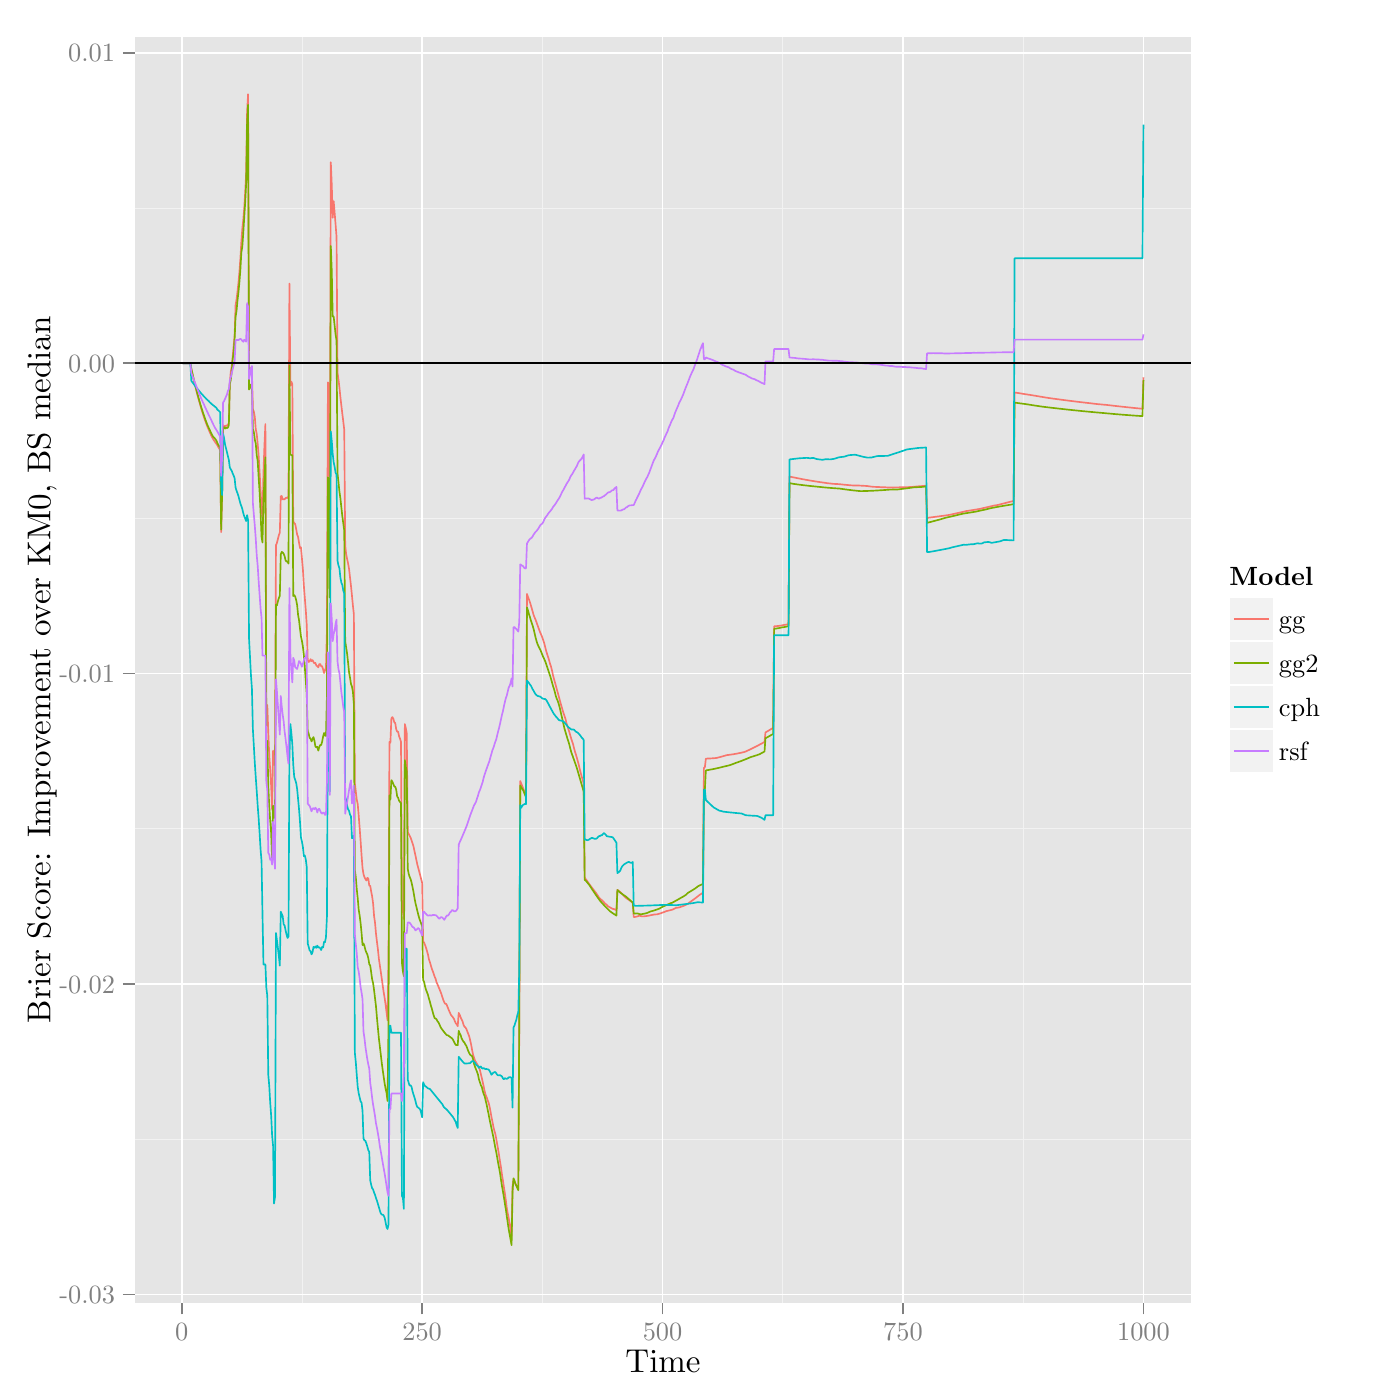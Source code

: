 % Created by tikzDevice version 0.8.1 on 2015-01-31 18:06:29
% !TEX encoding = UTF-8 Unicode
\documentclass[11pt]{memoir}
\nonstopmode

\usepackage{tikz}

\usepackage[active,tightpage,psfixbb]{preview}

\PreviewEnvironment{pgfpicture}

\setlength\PreviewBorder{0pt}

\usepackage{amsmath}
\newcommand{\SweaveOpts}[1]{}  % do not interfere with LaTeX
\newcommand{\SweaveInput}[1]{} % because they are not real TeX commands
\newcommand{\Sexpr}[1]{}       % will only be parsed by R


\usepackage{geometry}
\usepackage{amsmath}
\usepackage{lscape}
\geometry{verbose,tmargin=2.5cm,bmargin=2.5cm,lmargin=2.5cm,rmargin=2.5cm}


\begin{document}

\begin{tikzpicture}[x=1pt,y=1pt]
\definecolor{fillColor}{RGB}{255,255,255}
\path[use as bounding box,fill=fillColor,fill opacity=0.00] (0,0) rectangle (505.89,505.89);
\begin{scope}
\path[clip] (  0.00,  0.00) rectangle (505.89,505.89);
\definecolor{drawColor}{RGB}{255,255,255}
\definecolor{fillColor}{RGB}{255,255,255}

\path[draw=drawColor,line width= 0.6pt,line join=round,line cap=round,fill=fillColor] (  0.00,  0.00) rectangle (505.89,505.89);
\end{scope}
\begin{scope}
\path[clip] ( 48.65, 35.17) rectangle (430.54,492.64);
\definecolor{fillColor}{gray}{0.90}

\path[fill=fillColor] ( 48.65, 35.17) rectangle (430.54,492.64);
\definecolor{drawColor}{gray}{0.95}

\path[draw=drawColor,line width= 0.3pt,line join=round] ( 48.65, 94.23) --
	(430.54, 94.23);

\path[draw=drawColor,line width= 0.3pt,line join=round] ( 48.65,206.39) --
	(430.54,206.39);

\path[draw=drawColor,line width= 0.3pt,line join=round] ( 48.65,318.56) --
	(430.54,318.56);

\path[draw=drawColor,line width= 0.3pt,line join=round] ( 48.65,430.72) --
	(430.54,430.72);

\path[draw=drawColor,line width= 0.3pt,line join=round] (109.10, 35.17) --
	(109.10,492.64);

\path[draw=drawColor,line width= 0.3pt,line join=round] (195.98, 35.17) --
	(195.98,492.64);

\path[draw=drawColor,line width= 0.3pt,line join=round] (282.86, 35.17) --
	(282.86,492.64);

\path[draw=drawColor,line width= 0.3pt,line join=round] (369.74, 35.17) --
	(369.74,492.64);
\definecolor{drawColor}{RGB}{255,255,255}

\path[draw=drawColor,line width= 0.6pt,line join=round] ( 48.65, 38.14) --
	(430.54, 38.14);

\path[draw=drawColor,line width= 0.6pt,line join=round] ( 48.65,150.31) --
	(430.54,150.31);

\path[draw=drawColor,line width= 0.6pt,line join=round] ( 48.65,262.48) --
	(430.54,262.48);

\path[draw=drawColor,line width= 0.6pt,line join=round] ( 48.65,374.64) --
	(430.54,374.64);

\path[draw=drawColor,line width= 0.6pt,line join=round] ( 48.65,486.81) --
	(430.54,486.81);

\path[draw=drawColor,line width= 0.6pt,line join=round] ( 65.66, 35.17) --
	( 65.66,492.64);

\path[draw=drawColor,line width= 0.6pt,line join=round] (152.54, 35.17) --
	(152.54,492.64);

\path[draw=drawColor,line width= 0.6pt,line join=round] (239.42, 35.17) --
	(239.42,492.64);

\path[draw=drawColor,line width= 0.6pt,line join=round] (326.30, 35.17) --
	(326.30,492.64);

\path[draw=drawColor,line width= 0.6pt,line join=round] (413.18, 35.17) --
	(413.18,492.64);
\definecolor{drawColor}{RGB}{248,118,109}

\path[draw=drawColor,line width= 0.6pt,line join=round] ( 66.01,374.64) --
	( 66.36,374.64) --
	( 66.71,374.64) --
	( 67.05,374.64) --
	( 67.40,374.64) --
	( 67.75,374.64) --
	( 68.10,374.64) --
	( 68.44,374.64) --
	( 68.79,374.64) --
	( 69.14,372.54) --
	( 69.49,370.96) --
	( 69.83,369.42) --
	( 70.18,367.91) --
	( 70.53,366.45) --
	( 70.88,365.03) --
	( 71.22,363.65) --
	( 71.57,362.33) --
	( 71.92,361.05) --
	( 72.27,359.82) --
	( 72.61,358.63) --
	( 72.96,357.46) --
	( 73.31,356.35) --
	( 73.66,355.30) --
	( 74.00,354.28) --
	( 74.35,353.30) --
	( 74.70,352.36) --
	( 75.05,351.46) --
	( 75.39,350.68) --
	( 75.74,349.84) --
	( 76.09,349.05) --
	( 76.44,348.33) --
	( 76.78,347.65) --
	( 77.13,347.02) --
	( 77.48,346.53) --
	( 77.83,346.00) --
	( 78.17,345.52) --
	( 78.52,345.08) --
	( 78.87,344.32) --
	( 79.22,343.82) --
	( 79.56,343.01) --
	( 79.91,313.56) --
	( 80.26,327.14) --
	( 80.61,352.24) --
	( 80.95,352.00) --
	( 81.30,351.75) --
	( 81.65,352.14) --
	( 82.00,351.99) --
	( 82.34,352.42) --
	( 82.69,353.02) --
	( 83.04,367.42) --
	( 83.39,371.58) --
	( 83.73,373.37) --
	( 84.08,377.02) --
	( 84.43,380.90) --
	( 84.78,384.64) --
	( 85.12,395.58) --
	( 85.47,397.61) --
	( 85.82,400.52) --
	( 86.17,403.79) --
	( 86.51,407.64) --
	( 86.86,412.41) --
	( 87.21,418.53) --
	( 87.56,423.25) --
	( 87.90,426.37) --
	( 88.25,430.63) --
	( 88.60,436.37) --
	( 88.95,443.32) --
	( 89.29,465.47) --
	( 89.64,471.85) --
	( 89.99,371.43) --
	( 90.34,371.32) --
	( 90.68,372.96) --
	( 91.03,371.86) --
	( 91.38,357.94) --
	( 91.73,357.16) --
	( 92.07,355.23) --
	( 92.42,350.76) --
	( 92.77,349.06) --
	( 93.12,345.41) --
	( 93.46,341.35) --
	( 93.81,335.24) --
	( 94.16,328.88) --
	( 94.51,321.51) --
	( 94.85,318.86) --
	( 95.20,335.19) --
	( 95.55,344.79) --
	( 95.90,352.65) --
	( 96.24,247.95) --
	( 96.59,251.13) --
	( 96.94,241.43) --
	( 97.29,232.93) --
	( 97.63,227.73) --
	( 97.98,221.98) --
	( 98.33,213.23) --
	( 98.68,234.67) --
	( 99.02,229.46) --
	( 99.37,229.65) --
	( 99.72,308.89) --
	(100.07,309.70) --
	(100.41,311.07) --
	(100.76,312.46) --
	(101.11,313.43) --
	(101.46,326.58) --
	(101.80,326.66) --
	(102.15,325.44) --
	(102.50,325.46) --
	(102.85,325.49) --
	(103.19,325.91) --
	(103.54,326.06) --
	(103.89,325.89) --
	(104.24,326.61) --
	(104.58,403.44) --
	(104.93,366.52) --
	(105.28,367.98) --
	(105.63,367.11) --
	(105.97,317.47) --
	(106.32,316.84) --
	(106.67,316.51) --
	(107.02,314.77) --
	(107.36,312.77) --
	(107.71,311.85) --
	(108.06,309.75) --
	(108.41,307.86) --
	(108.75,308.07) --
	(109.10,304.15) --
	(109.45,300.16) --
	(109.80,294.24) --
	(110.14,289.88) --
	(110.49,285.44) --
	(110.84,280.13) --
	(111.19,267.51) --
	(111.53,266.68) --
	(111.88,266.90) --
	(112.23,267.70) --
	(112.58,267.00) --
	(112.93,267.35) --
	(113.27,266.68) --
	(113.62,266.14) --
	(113.97,266.33) --
	(114.32,265.39) --
	(114.66,265.18) --
	(115.01,264.73) --
	(115.36,265.85) --
	(115.71,265.96) --
	(116.05,265.14) --
	(116.40,265.17) --
	(116.75,264.00) --
	(117.10,262.68) --
	(117.44,263.64) --
	(117.79,264.79) --
	(118.14,278.09) --
	(118.49,367.73) --
	(118.83,366.84) --
	(119.18,322.63) --
	(119.53,447.27) --
	(119.88,439.17) --
	(120.22,427.20) --
	(120.57,433.18) --
	(120.92,429.04) --
	(121.27,424.66) --
	(121.61,420.30) --
	(121.96,371.28) --
	(122.31,368.67) --
	(122.66,365.81) --
	(123.00,362.41) --
	(123.35,359.35) --
	(123.70,356.38) --
	(124.05,353.58) --
	(124.39,350.57) --
	(124.74,308.73) --
	(125.09,305.57) --
	(125.44,303.82) --
	(125.78,302.30) --
	(126.13,300.31) --
	(126.48,297.21) --
	(126.83,294.12) --
	(127.17,290.74) --
	(127.52,287.10) --
	(127.87,283.98) --
	(128.22,222.84) --
	(128.56,220.01) --
	(128.91,216.92) --
	(129.26,215.34) --
	(129.61,211.25) --
	(129.95,206.82) --
	(130.30,202.02) --
	(130.65,196.83) --
	(131.00,192.22) --
	(131.34,190.06) --
	(131.69,188.91) --
	(132.04,188.27) --
	(132.39,187.73) --
	(132.73,188.65) --
	(133.08,188.45) --
	(133.43,185.89) --
	(133.78,185.80) --
	(134.12,183.73) --
	(134.47,181.98) --
	(134.82,179.43) --
	(135.17,174.92) --
	(135.51,172.49) --
	(135.86,168.55) --
	(136.21,165.57) --
	(136.56,162.82) --
	(136.90,159.47) --
	(137.25,157.10) --
	(137.60,154.69) --
	(137.95,152.25) --
	(138.29,149.78) --
	(138.64,147.35) --
	(138.99,145.26) --
	(139.34,142.80) --
	(139.68,140.03) --
	(140.03,137.22) --
	(140.38,158.93) --
	(140.73,237.81) --
	(141.07,237.53) --
	(141.42,246.29) --
	(141.77,246.77) --
	(142.12,246.20) --
	(142.46,244.92) --
	(142.81,244.63) --
	(143.16,242.40) --
	(143.51,241.51) --
	(143.85,241.51) --
	(144.20,239.86) --
	(144.55,238.97) --
	(144.90,237.81) --
	(145.24,179.10) --
	(145.59,176.52) --
	(145.94,173.83) --
	(146.29,244.25) --
	(146.63,242.80) --
	(146.98,240.86) --
	(147.33,205.26) --
	(147.68,204.59) --
	(148.02,203.90) --
	(148.37,203.20) --
	(148.72,202.20) --
	(149.07,201.14) --
	(149.41,200.06) --
	(149.76,198.39) --
	(150.11,196.81) --
	(150.46,195.11) --
	(150.80,193.49) --
	(151.15,192.20) --
	(151.50,190.90) --
	(151.85,189.53) --
	(152.19,188.20) --
	(152.54,186.84) --
	(152.89,165.82) --
	(153.24,165.25) --
	(153.58,164.44) --
	(153.93,163.47) --
	(154.28,162.26) --
	(154.63,161.03) --
	(154.97,159.33) --
	(155.32,158.31) --
	(155.67,157.08) --
	(156.02,155.91) --
	(156.36,154.99) --
	(156.71,154.02) --
	(157.06,152.98) --
	(157.41,152.17) --
	(157.75,150.87) --
	(158.10,150.17) --
	(158.45,149.29) --
	(158.80,148.47) --
	(159.14,147.63) --
	(159.49,146.72) --
	(159.84,145.59) --
	(160.19,144.56) --
	(160.53,143.72) --
	(160.88,143.18) --
	(161.23,143.12) --
	(161.58,142.40) --
	(161.92,141.52) --
	(162.27,140.68) --
	(162.62,139.87) --
	(162.97,139.14) --
	(163.31,138.69) --
	(163.66,138.30) --
	(164.01,137.78) --
	(164.36,136.88) --
	(164.70,136.12) --
	(165.05,135.73) --
	(165.40,135.06) --
	(165.75,139.88) --
	(166.09,139.25) --
	(166.44,138.29) --
	(166.79,137.49) --
	(167.14,136.83) --
	(167.48,135.62) --
	(167.83,134.90) --
	(168.18,134.62) --
	(168.53,134.04) --
	(168.87,133.16) --
	(169.22,132.26) --
	(169.57,131.33) --
	(169.92,129.86) --
	(170.26,128.36) --
	(170.61,126.36) --
	(170.96,124.73) --
	(171.31,123.61) --
	(171.65,122.63) --
	(172.00,122.05) --
	(172.35,121.45) --
	(172.70,120.82) --
	(173.04,120.42) --
	(173.39,119.33) --
	(173.74,117.81) --
	(174.09,116.42) --
	(174.43,114.88) --
	(174.78,113.26) --
	(175.13,111.56) --
	(175.48,110.24) --
	(175.83,109.45) --
	(176.17,108.41) --
	(176.52,107.52) --
	(176.87,106.17) --
	(177.22,104.38) --
	(177.56,102.41) --
	(177.91,100.72) --
	(178.26, 98.86) --
	(178.61, 97.39) --
	(178.95, 96.26) --
	(179.30, 94.49) --
	(179.65, 92.50) --
	(180.00, 90.49) --
	(180.34, 88.42) --
	(180.69, 86.06) --
	(181.04, 83.97) --
	(181.39, 81.42) --
	(181.73, 79.30) --
	(182.08, 76.94) --
	(182.43, 74.71) --
	(182.78, 72.15) --
	(183.12, 69.40) --
	(183.47, 67.42) --
	(183.82, 65.69) --
	(184.17, 63.73) --
	(184.51, 61.47) --
	(184.86, 59.27) --
	(185.21, 77.19) --
	(185.56, 79.67) --
	(185.90, 78.87) --
	(186.25, 78.10) --
	(186.60, 77.43) --
	(186.95, 76.75) --
	(187.29, 76.04) --
	(187.64,134.70) --
	(187.99,223.66) --
	(188.34,222.79) --
	(188.68,221.92) --
	(189.03,221.05) --
	(189.38,220.17) --
	(189.73,219.30) --
	(190.07,218.46) --
	(190.42,291.27) --
	(190.77,290.23) --
	(191.12,289.31) --
	(191.46,288.36) --
	(191.81,287.22) --
	(192.16,286.01) --
	(192.51,284.77) --
	(192.85,283.56) --
	(193.20,282.70) --
	(193.55,281.88) --
	(193.90,280.92) --
	(194.24,279.95) --
	(194.59,278.98) --
	(194.94,278.00) --
	(195.29,277.11) --
	(195.63,276.36) --
	(195.98,275.51) --
	(196.33,274.45) --
	(196.68,273.38) --
	(197.02,272.02) --
	(197.37,270.59) --
	(197.72,269.50) --
	(198.07,268.41) --
	(198.41,267.32) --
	(198.76,266.01) --
	(199.11,265.01) --
	(199.46,263.64) --
	(199.80,261.97) --
	(200.15,260.67) --
	(200.50,259.41) --
	(200.85,258.15) --
	(201.19,256.87) --
	(201.54,255.60) --
	(201.89,254.32) --
	(202.24,253.03) --
	(202.58,251.74) --
	(202.93,250.53) --
	(203.28,249.35) --
	(203.63,248.16) --
	(203.97,247.18) --
	(204.32,246.17) --
	(204.67,244.66) --
	(205.02,243.59) --
	(205.36,242.51) --
	(205.71,241.42) --
	(206.06,240.17) --
	(206.41,238.99) --
	(206.75,237.94) --
	(207.10,236.88) --
	(207.45,235.45) --
	(207.80,234.18) --
	(208.14,233.12) --
	(208.49,231.88) --
	(208.84,230.63) --
	(209.19,229.28) --
	(209.53,227.80) --
	(209.88,226.43) --
	(210.23,225.18) --
	(210.58,223.98) --
	(210.92,222.77) --
	(211.27,188.77) --
	(211.62,188.25) --
	(211.97,187.81) --
	(212.31,187.32) --
	(212.66,186.80) --
	(213.01,186.32) --
	(213.36,185.84) --
	(213.70,185.38) --
	(214.05,184.92) --
	(214.40,184.46) --
	(214.75,184.01) --
	(215.09,183.57) --
	(215.44,183.13) --
	(215.79,182.58) --
	(216.14,182.03) --
	(216.48,181.50) --
	(216.83,181.18) --
	(217.18,180.86) --
	(217.53,180.54) --
	(217.87,180.23) --
	(218.22,179.84) --
	(218.57,179.46) --
	(218.92,179.20) --
	(219.26,178.91) --
	(219.61,178.46) --
	(219.96,178.26) --
	(220.31,178.07) --
	(220.65,177.87) --
	(221.00,177.67) --
	(221.35,177.48) --
	(221.70,177.42) --
	(222.04,177.34) --
	(222.39,177.13) --
	(222.74,176.92) --
	(223.09,184.33) --
	(223.43,184.07) --
	(223.78,183.81) --
	(224.13,183.56) --
	(224.48,183.24) --
	(224.82,182.86) --
	(225.17,182.49) --
	(225.52,182.12) --
	(225.87,181.75) --
	(226.21,181.43) --
	(226.56,181.18) --
	(226.91,180.94) --
	(227.26,180.69) --
	(227.60,180.45) --
	(227.95,180.21) --
	(228.30,179.92) --
	(228.65,179.63) --
	(228.99,174.55) --
	(229.34,174.55) --
	(229.69,174.58) --
	(230.04,174.68) --
	(230.38,174.79) --
	(230.73,174.90) --
	(231.08,174.99) --
	(231.43,174.90) --
	(231.77,174.82) --
	(232.12,174.74) --
	(232.47,174.75) --
	(232.82,174.79) --
	(233.16,174.83) --
	(233.51,174.88) --
	(233.86,174.93) --
	(234.21,174.99) --
	(234.55,175.05) --
	(234.90,175.12) --
	(235.25,175.19) --
	(235.60,175.26) --
	(235.94,175.33) --
	(236.29,175.42) --
	(236.64,175.44) --
	(236.99,175.47) --
	(237.33,175.49) --
	(237.68,175.55) --
	(238.03,175.66) --
	(238.38,175.77) --
	(238.73,175.88) --
	(239.07,176.00) --
	(239.42,176.13) --
	(239.77,176.25) --
	(240.12,176.38) --
	(240.46,176.52) --
	(240.81,176.66) --
	(241.16,176.74) --
	(241.51,176.82) --
	(241.85,176.90) --
	(242.20,176.99) --
	(242.55,177.08) --
	(242.90,177.17) --
	(243.24,177.32) --
	(243.59,177.49) --
	(243.94,177.66) --
	(244.29,177.82) --
	(244.63,177.87) --
	(244.98,177.93) --
	(245.33,177.99) --
	(245.68,178.07) --
	(246.02,178.20) --
	(246.37,178.32) --
	(246.72,178.45) --
	(247.07,178.58) --
	(247.41,178.73) --
	(247.76,178.90) --
	(248.11,179.06) --
	(248.46,179.23) --
	(248.80,179.49) --
	(249.15,179.79) --
	(249.50,180.03) --
	(249.85,180.27) --
	(250.19,180.52) --
	(250.54,180.77) --
	(250.89,181.03) --
	(251.24,181.29) --
	(251.58,181.56) --
	(251.93,181.83) --
	(252.28,182.10) --
	(252.63,182.38) --
	(252.97,182.64) --
	(253.32,182.84) --
	(253.67,183.06) --
	(254.02,183.29) --
	(254.36,228.42) --
	(254.71,228.67) --
	(255.06,231.76) --
	(255.41,231.77) --
	(255.75,231.78) --
	(256.10,231.79) --
	(256.45,231.81) --
	(256.80,231.83) --
	(257.14,231.85) --
	(257.49,231.88) --
	(257.84,231.90) --
	(258.19,231.93) --
	(258.53,231.96) --
	(258.88,232.00) --
	(259.23,232.08) --
	(259.58,232.17) --
	(259.92,232.26) --
	(260.27,232.35) --
	(260.62,232.45) --
	(260.97,232.54) --
	(261.31,232.64) --
	(261.66,232.74) --
	(262.01,232.84) --
	(262.36,232.95) --
	(262.70,233.03) --
	(263.05,233.07) --
	(263.40,233.12) --
	(263.75,233.16) --
	(264.09,233.21) --
	(264.44,233.26) --
	(264.79,233.32) --
	(265.14,233.37) --
	(265.48,233.43) --
	(265.83,233.49) --
	(266.18,233.56) --
	(266.53,233.62) --
	(266.87,233.69) --
	(267.22,233.76) --
	(267.57,233.84) --
	(267.92,233.91) --
	(268.26,233.99) --
	(268.61,234.08) --
	(268.96,234.16) --
	(269.31,234.27) --
	(269.65,234.42) --
	(270.00,234.58) --
	(270.35,234.75) --
	(270.70,234.91) --
	(271.04,235.07) --
	(271.39,235.24) --
	(271.74,235.41) --
	(272.09,235.58) --
	(272.43,235.75) --
	(272.78,235.93) --
	(273.13,236.11) --
	(273.48,236.29) --
	(273.82,236.47) --
	(274.17,236.65) --
	(274.52,236.84) --
	(274.87,237.02) --
	(275.21,237.21) --
	(275.56,237.40) --
	(275.91,237.58) --
	(276.26,237.75) --
	(276.60,241.23) --
	(276.95,241.43) --
	(277.30,241.63) --
	(277.65,241.83) --
	(277.99,242.04) --
	(278.34,242.25) --
	(278.69,242.46) --
	(279.04,242.67) --
	(279.38,242.88) --
	(279.73,279.56) --
	(280.08,279.59) --
	(280.43,279.62) --
	(280.77,279.66) --
	(281.12,279.69) --
	(281.47,279.73) --
	(281.82,279.77) --
	(282.16,279.83) --
	(282.51,279.90) --
	(282.86,279.97) --
	(283.21,280.04) --
	(283.55,280.11) --
	(283.90,280.16) --
	(284.25,280.21) --
	(284.60,280.26) --
	(284.94,280.31) --
	(285.29,333.70) --
	(285.64,333.62) --
	(285.99,333.55) --
	(286.33,333.47) --
	(286.68,333.40) --
	(287.03,333.33) --
	(287.38,333.26) --
	(287.72,333.18) --
	(288.07,333.11) --
	(288.42,333.05) --
	(288.77,332.98) --
	(289.11,332.91) --
	(289.46,332.84) --
	(289.81,332.77) --
	(290.16,332.71) --
	(290.50,332.64) --
	(290.85,332.58) --
	(291.20,332.52) --
	(291.55,332.45) --
	(291.89,332.39) --
	(292.24,332.33) --
	(292.59,332.27) --
	(292.94,332.21) --
	(293.28,332.15) --
	(293.63,332.10) --
	(293.98,332.04) --
	(294.33,331.98) --
	(294.67,331.93) --
	(295.02,331.87) --
	(295.37,331.82) --
	(295.72,331.77) --
	(296.06,331.71) --
	(296.41,331.66) --
	(296.76,331.61) --
	(297.11,331.56) --
	(297.45,331.51) --
	(297.80,331.46) --
	(298.15,331.42) --
	(298.50,331.36) --
	(298.84,331.30) --
	(299.19,331.25) --
	(299.54,331.22) --
	(299.89,331.19) --
	(300.23,331.16) --
	(300.58,331.11) --
	(300.93,331.06) --
	(301.28,331.04) --
	(301.63,331.02) --
	(301.97,331.00) --
	(302.32,330.98) --
	(302.67,330.97) --
	(303.02,330.95) --
	(303.36,330.92) --
	(303.71,330.88) --
	(304.06,330.85) --
	(304.41,330.81) --
	(304.75,330.77) --
	(305.10,330.74) --
	(305.45,330.70) --
	(305.80,330.67) --
	(306.14,330.64) --
	(306.49,330.61) --
	(306.84,330.57) --
	(307.19,330.54) --
	(307.53,330.51) --
	(307.88,330.49) --
	(308.23,330.46) --
	(308.58,330.45) --
	(308.92,330.45) --
	(309.27,330.45) --
	(309.62,330.45) --
	(309.97,330.45) --
	(310.31,330.45) --
	(310.66,330.42) --
	(311.01,330.40) --
	(311.36,330.38) --
	(311.70,330.36) --
	(312.05,330.34) --
	(312.40,330.32) --
	(312.75,330.30) --
	(313.09,330.28) --
	(313.44,330.25) --
	(313.79,330.20) --
	(314.14,330.15) --
	(314.48,330.10) --
	(314.83,330.05) --
	(315.18,330.01) --
	(315.53,329.98) --
	(315.87,329.96) --
	(316.22,329.95) --
	(316.57,329.93) --
	(316.92,329.92) --
	(317.26,329.90) --
	(317.61,329.89) --
	(317.96,329.87) --
	(318.31,329.84) --
	(318.65,329.82) --
	(319.00,329.80) --
	(319.35,329.79) --
	(319.70,329.79) --
	(320.04,329.79) --
	(320.39,329.76) --
	(320.74,329.74) --
	(321.09,329.74) --
	(321.43,329.74) --
	(321.78,329.74) --
	(322.13,329.75) --
	(322.48,329.75) --
	(322.82,329.75) --
	(323.17,329.76) --
	(323.52,329.76) --
	(323.87,329.77) --
	(324.21,329.78) --
	(324.56,329.78) --
	(324.91,329.79) --
	(325.26,329.80) --
	(325.60,329.81) --
	(325.95,329.81) --
	(326.30,329.82) --
	(326.65,329.83) --
	(326.99,329.84) --
	(327.34,329.85) --
	(327.69,329.86) --
	(328.04,329.87) --
	(328.38,329.88) --
	(328.73,329.89) --
	(329.08,329.91) --
	(329.43,329.93) --
	(329.77,329.96) --
	(330.12,329.99) --
	(330.47,330.02) --
	(330.82,330.05) --
	(331.16,330.09) --
	(331.51,330.12) --
	(331.86,330.15) --
	(332.21,330.17) --
	(332.55,330.20) --
	(332.90,330.23) --
	(333.25,330.26) --
	(333.60,330.29) --
	(333.94,330.32) --
	(334.29,330.35) --
	(334.64,330.38) --
	(334.99,318.75) --
	(335.33,318.79) --
	(335.68,318.83) --
	(336.03,318.88) --
	(336.38,318.92) --
	(336.72,318.97) --
	(337.07,319.01) --
	(337.42,319.06) --
	(337.77,319.10) --
	(338.11,319.15) --
	(338.46,319.19) --
	(338.81,319.24) --
	(339.16,319.28) --
	(339.50,319.33) --
	(339.85,319.38) --
	(340.20,319.43) --
	(340.55,319.47) --
	(340.89,319.52) --
	(341.24,319.57) --
	(341.59,319.62) --
	(341.94,319.67) --
	(342.28,319.71) --
	(342.63,319.76) --
	(342.98,319.82) --
	(343.33,319.89) --
	(343.67,319.97) --
	(344.02,320.04) --
	(344.37,320.12) --
	(344.72,320.20) --
	(345.06,320.27) --
	(345.41,320.35) --
	(345.76,320.43) --
	(346.11,320.51) --
	(346.45,320.58) --
	(346.80,320.66) --
	(347.15,320.74) --
	(347.50,320.82) --
	(347.84,320.90) --
	(348.19,320.98) --
	(348.54,321.06) --
	(348.89,321.14) --
	(349.23,321.22) --
	(349.58,321.27) --
	(349.93,321.33) --
	(350.28,321.38) --
	(350.62,321.44) --
	(350.97,321.49) --
	(351.32,321.55) --
	(351.67,321.60) --
	(352.01,321.66) --
	(352.36,321.71) --
	(352.71,321.77) --
	(353.06,321.83) --
	(353.40,321.88) --
	(353.75,321.94) --
	(354.10,322.01) --
	(354.45,322.09) --
	(354.79,322.17) --
	(355.14,322.25) --
	(355.49,322.33) --
	(355.84,322.41) --
	(356.18,322.49) --
	(356.53,322.57) --
	(356.88,322.65) --
	(357.23,322.73) --
	(357.57,322.81) --
	(357.92,322.90) --
	(358.27,322.98) --
	(358.62,323.06) --
	(358.96,323.15) --
	(359.31,323.23) --
	(359.66,323.27) --
	(360.01,323.32) --
	(360.35,323.37) --
	(360.70,323.45) --
	(361.05,323.54) --
	(361.40,323.63) --
	(361.74,323.72) --
	(362.09,323.81) --
	(362.44,323.90) --
	(362.79,323.99) --
	(363.13,324.08) --
	(363.48,324.17) --
	(363.83,324.26) --
	(364.18,324.35) --
	(364.53,324.44) --
	(364.87,324.53) --
	(365.22,324.62) --
	(365.57,324.70) --
	(365.92,324.77) --
	(366.26,324.85) --
	(366.61,364.07) --
	(366.96,364.02) --
	(367.31,363.96) --
	(367.65,363.90) --
	(368.00,363.85) --
	(368.35,363.79) --
	(368.70,363.74) --
	(369.04,363.68) --
	(369.39,363.62) --
	(369.74,363.57) --
	(370.09,363.51) --
	(370.43,363.46) --
	(370.78,363.40) --
	(371.13,363.35) --
	(371.48,363.29) --
	(371.82,363.24) --
	(372.17,363.19) --
	(372.52,363.13) --
	(372.87,363.08) --
	(373.21,363.02) --
	(373.56,362.96) --
	(373.91,362.90) --
	(374.26,362.85) --
	(374.60,362.79) --
	(374.95,362.73) --
	(375.30,362.67) --
	(375.65,362.61) --
	(375.99,362.55) --
	(376.34,362.49) --
	(376.69,362.44) --
	(377.04,362.38) --
	(377.38,362.32) --
	(377.73,362.26) --
	(378.08,362.21) --
	(378.43,362.16) --
	(378.77,362.10) --
	(379.12,362.05) --
	(379.47,362.00) --
	(379.82,361.95) --
	(380.16,361.90) --
	(380.51,361.85) --
	(380.86,361.80) --
	(381.21,361.76) --
	(381.55,361.71) --
	(381.90,361.66) --
	(382.25,361.62) --
	(382.60,361.57) --
	(382.94,361.52) --
	(383.29,361.48) --
	(383.64,361.43) --
	(383.99,361.39) --
	(384.33,361.34) --
	(384.68,361.30) --
	(385.03,361.25) --
	(385.38,361.21) --
	(385.72,361.16) --
	(386.07,361.12) --
	(386.42,361.07) --
	(386.77,361.03) --
	(387.11,360.99) --
	(387.46,360.94) --
	(387.81,360.90) --
	(388.16,360.86) --
	(388.50,360.81) --
	(388.85,360.77) --
	(389.20,360.73) --
	(389.55,360.69) --
	(389.89,360.65) --
	(390.24,360.60) --
	(390.59,360.56) --
	(390.94,360.52) --
	(391.28,360.48) --
	(391.63,360.44) --
	(391.98,360.40) --
	(392.33,360.36) --
	(392.67,360.32) --
	(393.02,360.28) --
	(393.37,360.24) --
	(393.72,360.20) --
	(394.06,360.16) --
	(394.41,360.12) --
	(394.76,360.08) --
	(395.11,360.03) --
	(395.45,359.99) --
	(395.80,359.95) --
	(396.15,359.91) --
	(396.50,359.87) --
	(396.84,359.84) --
	(397.19,359.81) --
	(397.54,359.78) --
	(397.89,359.75) --
	(398.23,359.71) --
	(398.58,359.68) --
	(398.93,359.65) --
	(399.28,359.62) --
	(399.62,359.59) --
	(399.97,359.56) --
	(400.32,359.51) --
	(400.67,359.47) --
	(401.01,359.43) --
	(401.36,359.39) --
	(401.71,359.35) --
	(402.06,359.31) --
	(402.40,359.27) --
	(402.75,359.23) --
	(403.10,359.19) --
	(403.45,359.15) --
	(403.79,359.11) --
	(404.14,359.07) --
	(404.49,359.04) --
	(404.84,359.00) --
	(405.18,358.96) --
	(405.53,358.92) --
	(405.88,358.88) --
	(406.23,358.85) --
	(406.57,358.81) --
	(406.92,358.77) --
	(407.27,358.73) --
	(407.62,358.70) --
	(407.96,358.66) --
	(408.31,358.63) --
	(408.66,358.59) --
	(409.01,358.55) --
	(409.35,358.52) --
	(409.70,358.48) --
	(410.05,358.45) --
	(410.40,358.41) --
	(410.74,358.38) --
	(411.09,358.34) --
	(411.44,358.31) --
	(411.79,358.27) --
	(412.13,358.24) --
	(412.48,358.21) --
	(412.83,358.17) --
	(413.18,369.56);
\definecolor{drawColor}{RGB}{124,174,0}

\path[draw=drawColor,line width= 0.6pt,line join=round] ( 66.01,374.64) --
	( 66.36,374.64) --
	( 66.71,374.64) --
	( 67.05,374.64) --
	( 67.40,374.64) --
	( 67.75,374.64) --
	( 68.10,374.64) --
	( 68.44,374.64) --
	( 68.79,374.64) --
	( 69.14,372.66) --
	( 69.49,371.12) --
	( 69.83,369.62) --
	( 70.18,368.16) --
	( 70.53,366.74) --
	( 70.88,365.36) --
	( 71.22,364.03) --
	( 71.57,362.74) --
	( 71.92,361.49) --
	( 72.27,360.28) --
	( 72.61,359.11) --
	( 72.96,357.98) --
	( 73.31,356.90) --
	( 73.66,355.87) --
	( 74.00,354.87) --
	( 74.35,353.90) --
	( 74.70,352.96) --
	( 75.05,352.05) --
	( 75.39,351.36) --
	( 75.74,350.59) --
	( 76.09,349.85) --
	( 76.44,349.14) --
	( 76.78,348.48) --
	( 77.13,347.91) --
	( 77.48,347.67) --
	( 77.83,347.18) --
	( 78.17,346.73) --
	( 78.52,345.89) --
	( 78.87,345.13) --
	( 79.22,344.62) --
	( 79.56,344.11) --
	( 79.91,314.51) --
	( 80.26,327.21) --
	( 80.61,351.52) --
	( 80.95,351.51) --
	( 81.30,351.02) --
	( 81.65,351.35) --
	( 82.00,351.23) --
	( 82.34,351.35) --
	( 82.69,352.28) --
	( 83.04,367.07) --
	( 83.39,368.54) --
	( 83.73,371.50) --
	( 84.08,376.03) --
	( 84.43,378.56) --
	( 84.78,383.51) --
	( 85.12,391.39) --
	( 85.47,393.51) --
	( 85.82,397.33) --
	( 86.17,400.30) --
	( 86.51,403.92) --
	( 86.86,408.38) --
	( 87.21,414.65) --
	( 87.56,416.78) --
	( 87.90,421.60) --
	( 88.25,427.26) --
	( 88.60,432.78) --
	( 88.95,439.60) --
	( 89.29,461.59) --
	( 89.64,468.01) --
	( 89.99,365.13) --
	( 90.34,365.71) --
	( 90.68,366.95) --
	( 91.03,366.11) --
	( 91.38,350.80) --
	( 91.73,349.72) --
	( 92.07,347.08) --
	( 92.42,345.59) --
	( 92.77,341.35) --
	( 93.12,339.26) --
	( 93.46,333.38) --
	( 93.81,328.00) --
	( 94.16,320.50) --
	( 94.51,311.88) --
	( 94.85,309.84) --
	( 95.20,325.07) --
	( 95.55,332.54) --
	( 95.90,340.65) --
	( 96.24,234.81) --
	( 96.59,238.21) --
	( 96.94,221.97) --
	( 97.29,214.66) --
	( 97.63,209.42) --
	( 97.98,204.87) --
	( 98.33,195.24) --
	( 98.68,214.77) --
	( 99.02,210.36) --
	( 99.37,210.61) --
	( 99.72,287.43) --
	(100.07,287.12) --
	(100.41,288.60) --
	(100.76,289.72) --
	(101.11,290.61) --
	(101.46,305.55) --
	(101.80,306.44) --
	(102.15,306.30) --
	(102.50,305.76) --
	(102.85,304.91) --
	(103.19,303.40) --
	(103.54,303.00) --
	(103.89,302.91) --
	(104.24,302.24) --
	(104.58,373.84) --
	(104.93,341.65) --
	(105.28,341.45) --
	(105.63,341.38) --
	(105.97,290.49) --
	(106.32,290.85) --
	(106.67,290.31) --
	(107.02,289.04) --
	(107.36,287.30) --
	(107.71,283.72) --
	(108.06,281.70) --
	(108.41,278.64) --
	(108.75,275.89) --
	(109.10,274.35) --
	(109.45,272.21) --
	(109.80,269.11) --
	(110.14,264.90) --
	(110.49,259.93) --
	(110.84,255.05) --
	(111.19,241.70) --
	(111.53,240.79) --
	(111.88,239.29) --
	(112.23,238.95) --
	(112.58,237.98) --
	(112.93,238.83) --
	(113.27,239.54) --
	(113.62,238.28) --
	(113.97,236.11) --
	(114.32,235.83) --
	(114.66,236.04) --
	(115.01,234.65) --
	(115.36,235.88) --
	(115.71,236.70) --
	(116.05,236.64) --
	(116.40,237.87) --
	(116.75,239.69) --
	(117.10,241.01) --
	(117.44,240.14) --
	(117.79,239.94) --
	(118.14,254.53) --
	(118.49,333.43) --
	(118.83,332.07) --
	(119.18,289.94) --
	(119.53,417.01) --
	(119.88,408.03) --
	(120.22,391.53) --
	(120.57,391.46) --
	(120.92,388.23) --
	(121.27,385.01) --
	(121.61,382.77) --
	(121.96,334.93) --
	(122.31,331.59) --
	(122.66,328.18) --
	(123.00,325.84) --
	(123.35,322.52) --
	(123.70,319.34) --
	(124.05,316.73) --
	(124.39,314.17) --
	(124.74,274.13) --
	(125.09,271.90) --
	(125.44,269.60) --
	(125.78,266.41) --
	(126.13,262.98) --
	(126.48,260.99) --
	(126.83,258.75) --
	(127.17,257.79) --
	(127.52,255.97) --
	(127.87,251.52) --
	(128.22,191.48) --
	(128.56,189.01) --
	(128.91,184.62) --
	(129.26,181.33) --
	(129.61,177.22) --
	(129.95,175.12) --
	(130.30,172.29) --
	(130.65,168.74) --
	(131.00,164.38) --
	(131.34,164.98) --
	(131.69,164.09) --
	(132.04,162.61) --
	(132.39,161.69) --
	(132.73,161.02) --
	(133.08,159.65) --
	(133.43,157.56) --
	(133.78,156.94) --
	(134.12,154.58) --
	(134.47,152.00) --
	(134.82,150.63) --
	(135.17,148.09) --
	(135.51,145.22) --
	(135.86,142.25) --
	(136.21,138.12) --
	(136.56,134.32) --
	(136.90,130.77) --
	(137.25,127.80) --
	(137.60,124.79) --
	(137.95,121.75) --
	(138.29,119.26) --
	(138.64,116.84) --
	(138.99,114.38) --
	(139.34,112.48) --
	(139.68,110.95) --
	(140.03,108.06) --
	(140.38,134.86) --
	(140.73,218.47) --
	(141.07,216.97) --
	(141.42,223.97) --
	(141.77,223.46) --
	(142.12,222.63) --
	(142.46,221.72) --
	(142.81,221.65) --
	(143.16,220.56) --
	(143.51,218.11) --
	(143.85,217.63) --
	(144.20,216.56) --
	(144.55,216.11) --
	(144.90,215.65) --
	(145.24,157.99) --
	(145.59,154.81) --
	(145.94,153.13) --
	(146.29,231.23) --
	(146.63,228.84) --
	(146.98,227.17) --
	(147.33,192.01) --
	(147.68,190.12) --
	(148.02,189.04) --
	(148.37,188.26) --
	(148.72,186.96) --
	(149.07,185.36) --
	(149.41,183.68) --
	(149.76,181.52) --
	(150.11,179.63) --
	(150.46,178.21) --
	(150.80,176.78) --
	(151.15,175.33) --
	(151.50,174.09) --
	(151.85,173.06) --
	(152.19,172.19) --
	(152.54,171.14) --
	(152.89,151.79) --
	(153.24,151.11) --
	(153.58,149.50) --
	(153.93,148.26) --
	(154.28,147.40) --
	(154.63,146.43) --
	(154.97,145.14) --
	(155.32,144.00) --
	(155.67,142.61) --
	(156.02,141.49) --
	(156.36,140.22) --
	(156.71,138.97) --
	(157.06,137.96) --
	(157.41,137.83) --
	(157.75,137.57) --
	(158.10,136.87) --
	(158.45,136.43) --
	(158.80,135.68) --
	(159.14,134.87) --
	(159.49,134.26) --
	(159.84,133.80) --
	(160.19,133.35) --
	(160.53,132.90) --
	(160.88,132.47) --
	(161.23,132.04) --
	(161.58,131.79) --
	(161.92,131.73) --
	(162.27,131.46) --
	(162.62,131.20) --
	(162.97,130.94) --
	(163.31,130.69) --
	(163.66,130.27) --
	(164.01,129.55) --
	(164.36,128.83) --
	(164.70,128.30) --
	(165.05,128.25) --
	(165.40,128.21) --
	(165.75,133.41) --
	(166.09,132.49) --
	(166.44,131.87) --
	(166.79,130.73) --
	(167.14,130.04) --
	(167.48,129.48) --
	(167.83,129.16) --
	(168.18,128.43) --
	(168.53,127.97) --
	(168.87,126.98) --
	(169.22,126.05) --
	(169.57,125.31) --
	(169.92,124.72) --
	(170.26,124.49) --
	(170.61,124.23) --
	(170.96,123.06) --
	(171.31,121.41) --
	(171.65,120.35) --
	(172.00,119.51) --
	(172.35,118.64) --
	(172.70,117.65) --
	(173.04,115.96) --
	(173.39,114.88) --
	(173.74,113.79) --
	(174.09,113.14) --
	(174.43,111.72) --
	(174.78,110.56) --
	(175.13,109.76) --
	(175.48,108.26) --
	(175.83,106.80) --
	(176.17,105.08) --
	(176.52,103.45) --
	(176.87,101.58) --
	(177.22, 99.92) --
	(177.56, 98.32) --
	(177.91, 96.70) --
	(178.26, 95.05) --
	(178.61, 93.20) --
	(178.95, 91.25) --
	(179.30, 89.70) --
	(179.65, 87.68) --
	(180.00, 85.64) --
	(180.34, 83.92) --
	(180.69, 81.99) --
	(181.04, 79.58) --
	(181.39, 77.25) --
	(181.73, 75.42) --
	(182.08, 73.32) --
	(182.43, 71.04) --
	(182.78, 68.95) --
	(183.12, 66.43) --
	(183.47, 64.06) --
	(183.82, 61.69) --
	(184.17, 59.77) --
	(184.51, 57.88) --
	(184.86, 55.97) --
	(185.21, 75.41) --
	(185.56, 80.10) --
	(185.90, 79.32) --
	(186.25, 78.16) --
	(186.60, 77.38) --
	(186.95, 76.59) --
	(187.29, 75.80) --
	(187.64,139.67) --
	(187.99,222.06) --
	(188.34,221.39) --
	(188.68,220.88) --
	(189.03,220.36) --
	(189.38,219.50) --
	(189.73,218.64) --
	(190.07,217.78) --
	(190.42,286.41) --
	(190.77,285.37) --
	(191.12,284.04) --
	(191.46,283.05) --
	(191.81,281.73) --
	(192.16,280.69) --
	(192.51,279.68) --
	(192.85,278.47) --
	(193.20,276.95) --
	(193.55,275.42) --
	(193.90,274.17) --
	(194.24,273.13) --
	(194.59,272.35) --
	(194.94,271.67) --
	(195.29,271.00) --
	(195.63,270.15) --
	(195.98,269.26) --
	(196.33,268.39) --
	(196.68,267.68) --
	(197.02,266.90) --
	(197.37,265.93) --
	(197.72,264.89) --
	(198.07,263.85) --
	(198.41,262.80) --
	(198.76,261.75) --
	(199.11,260.60) --
	(199.46,259.31) --
	(199.80,258.11) --
	(200.15,257.02) --
	(200.50,255.78) --
	(200.85,254.35) --
	(201.19,253.39) --
	(201.54,252.62) --
	(201.89,251.50) --
	(202.24,250.25) --
	(202.58,248.73) --
	(202.93,247.21) --
	(203.28,245.68) --
	(203.63,244.15) --
	(203.97,242.62) --
	(204.32,241.43) --
	(204.67,240.26) --
	(205.02,239.09) --
	(205.36,238.05) --
	(205.71,236.92) --
	(206.06,235.46) --
	(206.41,234.17) --
	(206.75,233.19) --
	(207.10,232.21) --
	(207.45,231.22) --
	(207.80,230.23) --
	(208.14,229.23) --
	(208.49,228.18) --
	(208.84,227.00) --
	(209.19,225.81) --
	(209.53,224.62) --
	(209.88,223.43) --
	(210.23,222.23) --
	(210.58,221.03) --
	(210.92,219.82) --
	(211.27,187.97) --
	(211.62,187.65) --
	(211.97,187.32) --
	(212.31,186.87) --
	(212.66,186.45) --
	(213.01,186.02) --
	(213.36,185.47) --
	(213.70,184.93) --
	(214.05,184.40) --
	(214.40,183.88) --
	(214.75,183.36) --
	(215.09,182.85) --
	(215.44,182.35) --
	(215.79,181.85) --
	(216.14,181.36) --
	(216.48,180.87) --
	(216.83,180.40) --
	(217.18,180.00) --
	(217.53,179.61) --
	(217.87,179.23) --
	(218.22,178.85) --
	(218.57,178.48) --
	(218.92,178.11) --
	(219.26,177.75) --
	(219.61,177.40) --
	(219.96,177.05) --
	(220.31,176.71) --
	(220.65,176.43) --
	(221.00,176.19) --
	(221.35,175.95) --
	(221.70,175.72) --
	(222.04,175.49) --
	(222.39,175.27) --
	(222.74,175.05) --
	(223.09,184.28) --
	(223.43,183.96) --
	(223.78,183.64) --
	(224.13,183.34) --
	(224.48,183.08) --
	(224.82,182.83) --
	(225.17,182.59) --
	(225.52,182.35) --
	(225.87,182.11) --
	(226.21,181.88) --
	(226.56,181.57) --
	(226.91,181.26) --
	(227.26,180.96) --
	(227.60,180.66) --
	(227.95,180.36) --
	(228.30,180.07) --
	(228.65,179.78) --
	(228.99,175.83) --
	(229.34,175.80) --
	(229.69,175.81) --
	(230.04,175.83) --
	(230.38,175.81) --
	(230.73,175.69) --
	(231.08,175.58) --
	(231.43,175.52) --
	(231.77,175.54) --
	(232.12,175.59) --
	(232.47,175.66) --
	(232.82,175.74) --
	(233.16,175.81) --
	(233.51,175.89) --
	(233.86,176.00) --
	(234.21,176.15) --
	(234.55,176.31) --
	(234.90,176.47) --
	(235.25,176.59) --
	(235.60,176.68) --
	(235.94,176.76) --
	(236.29,176.86) --
	(236.64,176.98) --
	(236.99,177.09) --
	(237.33,177.22) --
	(237.68,177.34) --
	(238.03,177.47) --
	(238.38,177.64) --
	(238.73,177.83) --
	(239.07,178.02) --
	(239.42,178.21) --
	(239.77,178.41) --
	(240.12,178.55) --
	(240.46,178.69) --
	(240.81,178.83) --
	(241.16,178.98) --
	(241.51,179.14) --
	(241.85,179.30) --
	(242.20,179.47) --
	(242.55,179.59) --
	(242.90,179.68) --
	(243.24,179.87) --
	(243.59,180.06) --
	(243.94,180.26) --
	(244.29,180.46) --
	(244.63,180.64) --
	(244.98,180.83) --
	(245.33,181.04) --
	(245.68,181.25) --
	(246.02,181.44) --
	(246.37,181.62) --
	(246.72,181.82) --
	(247.07,182.03) --
	(247.41,182.25) --
	(247.76,182.47) --
	(248.11,182.81) --
	(248.46,183.15) --
	(248.80,183.37) --
	(249.15,183.58) --
	(249.50,183.78) --
	(249.85,184.00) --
	(250.19,184.21) --
	(250.54,184.43) --
	(250.89,184.66) --
	(251.24,184.89) --
	(251.58,185.13) --
	(251.93,185.39) --
	(252.28,185.66) --
	(252.63,185.84) --
	(252.97,186.00) --
	(253.32,186.16) --
	(253.67,186.33) --
	(254.02,186.50) --
	(254.36,220.55) --
	(254.71,220.73) --
	(255.06,227.51) --
	(255.41,227.57) --
	(255.75,227.62) --
	(256.10,227.68) --
	(256.45,227.74) --
	(256.80,227.81) --
	(257.14,227.87) --
	(257.49,227.94) --
	(257.84,228.01) --
	(258.19,228.08) --
	(258.53,228.15) --
	(258.88,228.23) --
	(259.23,228.31) --
	(259.58,228.39) --
	(259.92,228.47) --
	(260.27,228.56) --
	(260.62,228.64) --
	(260.97,228.73) --
	(261.31,228.82) --
	(261.66,228.90) --
	(262.01,228.98) --
	(262.36,229.06) --
	(262.70,229.15) --
	(263.05,229.23) --
	(263.40,229.31) --
	(263.75,229.40) --
	(264.09,229.52) --
	(264.44,229.65) --
	(264.79,229.79) --
	(265.14,229.92) --
	(265.48,230.06) --
	(265.83,230.19) --
	(266.18,230.31) --
	(266.53,230.43) --
	(266.87,230.56) --
	(267.22,230.69) --
	(267.57,230.81) --
	(267.92,230.94) --
	(268.26,231.08) --
	(268.61,231.21) --
	(268.96,231.35) --
	(269.31,231.49) --
	(269.65,231.63) --
	(270.00,231.77) --
	(270.35,231.92) --
	(270.70,232.07) --
	(271.04,232.22) --
	(271.39,232.36) --
	(271.74,232.46) --
	(272.09,232.56) --
	(272.43,232.67) --
	(272.78,232.78) --
	(273.13,232.89) --
	(273.48,233.00) --
	(273.82,233.12) --
	(274.17,233.24) --
	(274.52,233.38) --
	(274.87,233.57) --
	(275.21,233.76) --
	(275.56,233.95) --
	(275.91,234.14) --
	(276.26,234.34) --
	(276.60,239.15) --
	(276.95,239.30) --
	(277.30,239.50) --
	(277.65,239.69) --
	(277.99,239.89) --
	(278.34,240.09) --
	(278.69,240.29) --
	(279.04,240.46) --
	(279.38,240.63) --
	(279.73,278.65) --
	(280.08,278.70) --
	(280.43,278.76) --
	(280.77,278.82) --
	(281.12,278.87) --
	(281.47,278.93) --
	(281.82,279.01) --
	(282.16,279.08) --
	(282.51,279.16) --
	(282.86,279.22) --
	(283.21,279.27) --
	(283.55,279.33) --
	(283.90,279.38) --
	(284.25,279.46) --
	(284.60,279.55) --
	(284.94,279.66) --
	(285.29,331.32) --
	(285.64,331.25) --
	(285.99,331.18) --
	(286.33,331.11) --
	(286.68,331.04) --
	(287.03,330.99) --
	(287.38,330.95) --
	(287.72,330.90) --
	(288.07,330.85) --
	(288.42,330.80) --
	(288.77,330.76) --
	(289.11,330.71) --
	(289.46,330.67) --
	(289.81,330.62) --
	(290.16,330.58) --
	(290.50,330.54) --
	(290.85,330.50) --
	(291.20,330.46) --
	(291.55,330.42) --
	(291.89,330.38) --
	(292.24,330.34) --
	(292.59,330.30) --
	(292.94,330.26) --
	(293.28,330.23) --
	(293.63,330.19) --
	(293.98,330.16) --
	(294.33,330.12) --
	(294.67,330.09) --
	(295.02,330.06) --
	(295.37,330.02) --
	(295.72,329.98) --
	(296.06,329.95) --
	(296.41,329.91) --
	(296.76,329.88) --
	(297.11,329.84) --
	(297.45,329.81) --
	(297.80,329.77) --
	(298.15,329.74) --
	(298.50,329.71) --
	(298.84,329.68) --
	(299.19,329.65) --
	(299.54,329.62) --
	(299.89,329.59) --
	(300.23,329.56) --
	(300.58,329.53) --
	(300.93,329.51) --
	(301.28,329.48) --
	(301.63,329.45) --
	(301.97,329.43) --
	(302.32,329.41) --
	(302.67,329.38) --
	(303.02,329.36) --
	(303.36,329.34) --
	(303.71,329.29) --
	(304.06,329.24) --
	(304.41,329.19) --
	(304.75,329.14) --
	(305.10,329.09) --
	(305.45,329.04) --
	(305.80,329.00) --
	(306.14,328.95) --
	(306.49,328.91) --
	(306.84,328.86) --
	(307.19,328.82) --
	(307.53,328.78) --
	(307.88,328.73) --
	(308.23,328.69) --
	(308.58,328.65) --
	(308.92,328.62) --
	(309.27,328.58) --
	(309.62,328.54) --
	(309.97,328.51) --
	(310.31,328.47) --
	(310.66,328.44) --
	(311.01,328.42) --
	(311.36,328.42) --
	(311.70,328.43) --
	(312.05,328.44) --
	(312.40,328.45) --
	(312.75,328.46) --
	(313.09,328.47) --
	(313.44,328.48) --
	(313.79,328.50) --
	(314.14,328.51) --
	(314.48,328.52) --
	(314.83,328.54) --
	(315.18,328.56) --
	(315.53,328.57) --
	(315.87,328.59) --
	(316.22,328.61) --
	(316.57,328.63) --
	(316.92,328.64) --
	(317.26,328.66) --
	(317.61,328.69) --
	(317.96,328.71) --
	(318.31,328.73) --
	(318.65,328.75) --
	(319.00,328.78) --
	(319.35,328.80) --
	(319.70,328.83) --
	(320.04,328.85) --
	(320.39,328.88) --
	(320.74,328.90) --
	(321.09,328.93) --
	(321.43,328.96) --
	(321.78,328.97) --
	(322.13,328.97) --
	(322.48,328.98) --
	(322.82,328.98) --
	(323.17,328.99) --
	(323.52,329.00) --
	(323.87,329.01) --
	(324.21,329.01) --
	(324.56,329.04) --
	(324.91,329.08) --
	(325.26,329.13) --
	(325.60,329.17) --
	(325.95,329.21) --
	(326.30,329.25) --
	(326.65,329.30) --
	(326.99,329.34) --
	(327.34,329.39) --
	(327.69,329.43) --
	(328.04,329.48) --
	(328.38,329.53) --
	(328.73,329.57) --
	(329.08,329.62) --
	(329.43,329.67) --
	(329.77,329.72) --
	(330.12,329.77) --
	(330.47,329.80) --
	(330.82,329.82) --
	(331.16,329.83) --
	(331.51,329.85) --
	(331.86,329.86) --
	(332.21,329.88) --
	(332.55,329.90) --
	(332.90,329.92) --
	(333.25,329.94) --
	(333.60,329.96) --
	(333.94,330.02) --
	(334.29,330.08) --
	(334.64,330.14) --
	(334.99,316.95) --
	(335.33,317.04) --
	(335.68,317.13) --
	(336.03,317.22) --
	(336.38,317.31) --
	(336.72,317.40) --
	(337.07,317.49) --
	(337.42,317.59) --
	(337.77,317.68) --
	(338.11,317.77) --
	(338.46,317.86) --
	(338.81,317.96) --
	(339.16,318.05) --
	(339.50,318.14) --
	(339.85,318.24) --
	(340.20,318.34) --
	(340.55,318.45) --
	(340.89,318.55) --
	(341.24,318.66) --
	(341.59,318.76) --
	(341.94,318.84) --
	(342.28,318.92) --
	(342.63,319.00) --
	(342.98,319.08) --
	(343.33,319.16) --
	(343.67,319.24) --
	(344.02,319.32) --
	(344.37,319.41) --
	(344.72,319.49) --
	(345.06,319.57) --
	(345.41,319.65) --
	(345.76,319.74) --
	(346.11,319.82) --
	(346.45,319.90) --
	(346.80,319.99) --
	(347.15,320.07) --
	(347.50,320.16) --
	(347.84,320.24) --
	(348.19,320.30) --
	(348.54,320.36) --
	(348.89,320.41) --
	(349.23,320.47) --
	(349.58,320.52) --
	(349.93,320.58) --
	(350.28,320.63) --
	(350.62,320.69) --
	(350.97,320.74) --
	(351.32,320.80) --
	(351.67,320.86) --
	(352.01,320.91) --
	(352.36,320.97) --
	(352.71,321.03) --
	(353.06,321.11) --
	(353.40,321.18) --
	(353.75,321.26) --
	(354.10,321.34) --
	(354.45,321.42) --
	(354.79,321.50) --
	(355.14,321.58) --
	(355.49,321.64) --
	(355.84,321.71) --
	(356.18,321.78) --
	(356.53,321.88) --
	(356.88,321.98) --
	(357.23,322.06) --
	(357.57,322.14) --
	(357.92,322.22) --
	(358.27,322.30) --
	(358.62,322.38) --
	(358.96,322.44) --
	(359.31,322.51) --
	(359.66,322.57) --
	(360.01,322.63) --
	(360.35,322.70) --
	(360.70,322.76) --
	(361.05,322.82) --
	(361.40,322.89) --
	(361.74,322.95) --
	(362.09,323.01) --
	(362.44,323.07) --
	(362.79,323.13) --
	(363.13,323.19) --
	(363.48,323.24) --
	(363.83,323.30) --
	(364.18,323.36) --
	(364.53,323.41) --
	(364.87,323.47) --
	(365.22,323.53) --
	(365.57,323.59) --
	(365.92,323.65) --
	(366.26,323.70) --
	(366.61,360.43) --
	(366.96,360.37) --
	(367.31,360.31) --
	(367.65,360.26) --
	(368.00,360.21) --
	(368.35,360.16) --
	(368.70,360.12) --
	(369.04,360.07) --
	(369.39,360.03) --
	(369.74,359.98) --
	(370.09,359.94) --
	(370.43,359.89) --
	(370.78,359.85) --
	(371.13,359.79) --
	(371.48,359.73) --
	(371.82,359.68) --
	(372.17,359.62) --
	(372.52,359.57) --
	(372.87,359.51) --
	(373.21,359.46) --
	(373.56,359.40) --
	(373.91,359.35) --
	(374.26,359.29) --
	(374.60,359.24) --
	(374.95,359.19) --
	(375.30,359.14) --
	(375.65,359.08) --
	(375.99,359.03) --
	(376.34,358.98) --
	(376.69,358.94) --
	(377.04,358.89) --
	(377.38,358.85) --
	(377.73,358.81) --
	(378.08,358.77) --
	(378.43,358.72) --
	(378.77,358.68) --
	(379.12,358.64) --
	(379.47,358.60) --
	(379.82,358.56) --
	(380.16,358.52) --
	(380.51,358.48) --
	(380.86,358.44) --
	(381.21,358.40) --
	(381.55,358.36) --
	(381.90,358.32) --
	(382.25,358.28) --
	(382.60,358.24) --
	(382.94,358.20) --
	(383.29,358.16) --
	(383.64,358.12) --
	(383.99,358.08) --
	(384.33,358.04) --
	(384.68,358.00) --
	(385.03,357.97) --
	(385.38,357.93) --
	(385.72,357.89) --
	(386.07,357.85) --
	(386.42,357.82) --
	(386.77,357.78) --
	(387.11,357.74) --
	(387.46,357.71) --
	(387.81,357.67) --
	(388.16,357.63) --
	(388.50,357.60) --
	(388.85,357.56) --
	(389.20,357.53) --
	(389.55,357.49) --
	(389.89,357.46) --
	(390.24,357.42) --
	(390.59,357.39) --
	(390.94,357.35) --
	(391.28,357.32) --
	(391.63,357.29) --
	(391.98,357.25) --
	(392.33,357.22) --
	(392.67,357.18) --
	(393.02,357.15) --
	(393.37,357.12) --
	(393.72,357.09) --
	(394.06,357.05) --
	(394.41,357.02) --
	(394.76,356.99) --
	(395.11,356.96) --
	(395.45,356.92) --
	(395.80,356.89) --
	(396.15,356.86) --
	(396.50,356.83) --
	(396.84,356.80) --
	(397.19,356.77) --
	(397.54,356.74) --
	(397.89,356.71) --
	(398.23,356.68) --
	(398.58,356.65) --
	(398.93,356.62) --
	(399.28,356.59) --
	(399.62,356.55) --
	(399.97,356.52) --
	(400.32,356.49) --
	(400.67,356.46) --
	(401.01,356.43) --
	(401.36,356.40) --
	(401.71,356.37) --
	(402.06,356.33) --
	(402.40,356.30) --
	(402.75,356.27) --
	(403.10,356.24) --
	(403.45,356.21) --
	(403.79,356.19) --
	(404.14,356.16) --
	(404.49,356.13) --
	(404.84,356.10) --
	(405.18,356.07) --
	(405.53,356.04) --
	(405.88,356.02) --
	(406.23,355.99) --
	(406.57,355.96) --
	(406.92,355.93) --
	(407.27,355.91) --
	(407.62,355.88) --
	(407.96,355.86) --
	(408.31,355.83) --
	(408.66,355.80) --
	(409.01,355.78) --
	(409.35,355.75) --
	(409.70,355.73) --
	(410.05,355.70) --
	(410.40,355.68) --
	(410.74,355.66) --
	(411.09,355.63) --
	(411.44,355.61) --
	(411.79,355.59) --
	(412.13,355.56) --
	(412.48,355.54) --
	(412.83,355.52) --
	(413.18,368.56);
\definecolor{drawColor}{RGB}{0,191,196}

\path[draw=drawColor,line width= 0.6pt,line join=round] ( 66.01,374.64) --
	( 66.36,374.64) --
	( 66.71,374.64) --
	( 67.05,374.64) --
	( 67.40,374.64) --
	( 67.75,374.64) --
	( 68.10,374.64) --
	( 68.44,374.64) --
	( 68.79,374.64) --
	( 69.14,368.26) --
	( 69.49,367.79) --
	( 69.83,367.33) --
	( 70.18,366.88) --
	( 70.53,366.41) --
	( 70.88,365.95) --
	( 71.22,365.52) --
	( 71.57,365.09) --
	( 71.92,364.69) --
	( 72.27,364.26) --
	( 72.61,363.84) --
	( 72.96,363.45) --
	( 73.31,363.08) --
	( 73.66,362.68) --
	( 74.00,362.34) --
	( 74.35,361.97) --
	( 74.70,361.58) --
	( 75.05,361.29) --
	( 75.39,360.98) --
	( 75.74,360.60) --
	( 76.09,360.26) --
	( 76.44,359.93) --
	( 76.78,359.64) --
	( 77.13,359.37) --
	( 77.48,359.10) --
	( 77.83,358.81) --
	( 78.17,358.54) --
	( 78.52,357.84) --
	( 78.87,357.62) --
	( 79.22,357.30) --
	( 79.56,356.94) --
	( 79.91,330.23) --
	( 80.26,327.00) --
	( 80.61,349.15) --
	( 80.95,347.68) --
	( 81.30,345.38) --
	( 81.65,343.96) --
	( 82.00,342.58) --
	( 82.34,341.09) --
	( 82.69,339.72) --
	( 83.04,336.94) --
	( 83.39,336.31) --
	( 83.73,335.77) --
	( 84.08,334.82) --
	( 84.43,334.03) --
	( 84.78,333.08) --
	( 85.12,329.73) --
	( 85.47,328.59) --
	( 85.82,327.63) --
	( 86.17,326.58) --
	( 86.51,325.29) --
	( 86.86,323.99) --
	( 87.21,322.99) --
	( 87.56,321.94) --
	( 87.90,320.50) --
	( 88.25,319.34) --
	( 88.60,318.53) --
	( 88.95,317.59) --
	( 89.29,319.75) --
	( 89.64,317.91) --
	( 89.99,275.13) --
	( 90.34,268.44) --
	( 90.68,261.95) --
	( 91.03,257.05) --
	( 91.38,242.36) --
	( 91.73,236.27) --
	( 92.07,230.24) --
	( 92.42,224.97) --
	( 92.77,219.97) --
	( 93.12,214.71) --
	( 93.46,210.20) --
	( 93.81,204.80) --
	( 94.16,198.93) --
	( 94.51,194.65) --
	( 94.85,175.56) --
	( 95.20,157.38) --
	( 95.55,157.38) --
	( 95.90,157.38) --
	( 96.24,148.93) --
	( 96.59,146.09) --
	( 96.94,117.50) --
	( 97.29,113.60) --
	( 97.63,107.60) --
	( 97.98,102.79) --
	( 98.33, 95.59) --
	( 98.68, 91.77) --
	( 99.02, 70.99) --
	( 99.37, 73.34) --
	( 99.72,168.74) --
	(100.07,166.11) --
	(100.41,163.35) --
	(100.76,160.39) --
	(101.11,156.94) --
	(101.46,176.45) --
	(101.80,175.62) --
	(102.15,174.84) --
	(102.50,171.88) --
	(102.85,171.45) --
	(103.19,169.72) --
	(103.54,168.20) --
	(103.89,166.96) --
	(104.24,167.40) --
	(104.58,231.89) --
	(104.93,244.27) --
	(105.28,241.10) --
	(105.63,236.92) --
	(105.97,229.53) --
	(106.32,225.12) --
	(106.67,224.09) --
	(107.02,222.97) --
	(107.36,220.86) --
	(107.71,217.18) --
	(108.06,213.44) --
	(108.41,208.82) --
	(108.75,203.26) --
	(109.10,201.80) --
	(109.45,199.83) --
	(109.80,196.51) --
	(110.14,196.79) --
	(110.49,195.37) --
	(110.84,192.57) --
	(111.19,164.93) --
	(111.53,163.82) --
	(111.88,162.46) --
	(112.23,162.14) --
	(112.58,161.03) --
	(112.93,161.79) --
	(113.27,163.74) --
	(113.62,163.40) --
	(113.97,163.87) --
	(114.32,163.39) --
	(114.66,164.19) --
	(115.01,163.48) --
	(115.36,163.61) --
	(115.71,163.26) --
	(116.05,162.58) --
	(116.40,163.71) --
	(116.75,163.52) --
	(117.10,165.51) --
	(117.44,165.44) --
	(117.79,167.26) --
	(118.14,174.68) --
	(118.49,249.83) --
	(118.83,248.40) --
	(119.18,219.87) --
	(119.53,350.01) --
	(119.88,346.51) --
	(120.22,341.89) --
	(120.57,338.84) --
	(120.92,337.20) --
	(121.27,335.01) --
	(121.61,334.45) --
	(121.96,303.28) --
	(122.31,301.52) --
	(122.66,300.47) --
	(123.00,297.21) --
	(123.35,295.36) --
	(123.70,294.48) --
	(124.05,292.48) --
	(124.39,291.48) --
	(124.74,218.03) --
	(125.09,216.74) --
	(125.44,214.77) --
	(125.78,213.46) --
	(126.13,212.88) --
	(126.48,211.50) --
	(126.83,210.89) --
	(127.17,203.04) --
	(127.52,203.06) --
	(127.87,203.97) --
	(128.22,125.49) --
	(128.56,122.15) --
	(128.91,117.54) --
	(129.26,113.11) --
	(129.61,110.86) --
	(129.95,109.37) --
	(130.30,107.93) --
	(130.65,107.43) --
	(131.00,104.52) --
	(131.34, 94.49) --
	(131.69, 93.81) --
	(132.04, 93.64) --
	(132.39, 92.69) --
	(132.73, 91.60) --
	(133.08, 90.29) --
	(133.43, 89.67) --
	(133.78, 79.40) --
	(134.12, 77.79) --
	(134.47, 76.52) --
	(134.82, 76.09) --
	(135.17, 74.96) --
	(135.51, 74.16) --
	(135.86, 72.97) --
	(136.21, 72.03) --
	(136.56, 70.86) --
	(136.90, 69.70) --
	(137.25, 68.49) --
	(137.60, 67.46) --
	(137.95, 66.99) --
	(138.29, 66.98) --
	(138.64, 66.64) --
	(138.99, 65.86) --
	(139.34, 64.15) --
	(139.68, 62.45) --
	(140.03, 61.79) --
	(140.38, 63.36) --
	(140.73,135.26) --
	(141.07,135.26) --
	(141.42,132.72) --
	(141.77,132.72) --
	(142.12,132.72) --
	(142.46,132.72) --
	(142.81,132.72) --
	(143.16,132.72) --
	(143.51,132.72) --
	(143.85,132.72) --
	(144.20,132.72) --
	(144.55,132.72) --
	(144.90,132.72) --
	(145.24, 73.79) --
	(145.59, 72.98) --
	(145.94, 69.08) --
	(146.29,163.10) --
	(146.63,163.10) --
	(146.98,163.10) --
	(147.33,115.73) --
	(147.68,114.65) --
	(148.02,113.63) --
	(148.37,113.73) --
	(148.72,113.12) --
	(149.07,111.52) --
	(149.41,110.42) --
	(149.76,109.34) --
	(150.11,108.14) --
	(150.46,106.65) --
	(150.80,105.88) --
	(151.15,105.65) --
	(151.50,105.31) --
	(151.85,104.95) --
	(152.19,103.74) --
	(152.54,102.16) --
	(152.89,114.82) --
	(153.24,114.00) --
	(153.58,113.44) --
	(153.93,113.24) --
	(154.28,112.93) --
	(154.63,112.62) --
	(154.97,112.51) --
	(155.32,112.40) --
	(155.67,112.00) --
	(156.02,111.57) --
	(156.36,111.13) --
	(156.71,110.71) --
	(157.06,110.28) --
	(157.41,109.85) --
	(157.75,109.42) --
	(158.10,109.00) --
	(158.45,108.57) --
	(158.80,108.15) --
	(159.14,107.72) --
	(159.49,107.30) --
	(159.84,106.88) --
	(160.19,106.18) --
	(160.53,105.66) --
	(160.88,105.40) --
	(161.23,105.11) --
	(161.58,104.78) --
	(161.92,104.37) --
	(162.27,103.95) --
	(162.62,103.53) --
	(162.97,103.12) --
	(163.31,102.71) --
	(163.66,102.30) --
	(164.01,101.67) --
	(164.36,101.04) --
	(164.70,100.40) --
	(165.05, 99.17) --
	(165.40, 98.30) --
	(165.75,124.02) --
	(166.09,123.59) --
	(166.44,123.16) --
	(166.79,122.74) --
	(167.14,122.33) --
	(167.48,121.93) --
	(167.83,121.60) --
	(168.18,121.60) --
	(168.53,121.61) --
	(168.87,121.62) --
	(169.22,121.65) --
	(169.57,121.68) --
	(169.92,121.77) --
	(170.26,122.15) --
	(170.61,122.46) --
	(170.96,122.47) --
	(171.31,122.22) --
	(171.65,121.87) --
	(172.00,121.18) --
	(172.35,120.87) --
	(172.70,120.62) --
	(173.04,120.01) --
	(173.39,120.35) --
	(173.74,120.53) --
	(174.09,119.98) --
	(174.43,119.72) --
	(174.78,119.94) --
	(175.13,119.72) --
	(175.48,119.55) --
	(175.83,119.60) --
	(176.17,119.46) --
	(176.52,119.46) --
	(176.87,118.97) --
	(177.22,118.38) --
	(177.56,117.54) --
	(177.91,117.87) --
	(178.26,118.27) --
	(178.61,118.40) --
	(178.95,118.55) --
	(179.30,118.09) --
	(179.65,117.57) --
	(180.00,117.29) --
	(180.34,117.30) --
	(180.69,117.37) --
	(181.04,117.17) --
	(181.39,116.93) --
	(181.73,116.18) --
	(182.08,115.92) --
	(182.43,116.31) --
	(182.78,116.12) --
	(183.12,116.05) --
	(183.47,116.22) --
	(183.82,116.57) --
	(184.17,116.65) --
	(184.51,116.60) --
	(184.86,116.38) --
	(185.21,105.65) --
	(185.56,134.60) --
	(185.90,135.28) --
	(186.25,136.44) --
	(186.60,137.49) --
	(186.95,139.12) --
	(187.29,140.25) --
	(187.64,155.89) --
	(187.99,215.00) --
	(188.34,213.99) --
	(188.68,214.62) --
	(189.03,215.05) --
	(189.38,215.20) --
	(189.73,215.46) --
	(190.07,215.33) --
	(190.42,259.97) --
	(190.77,259.54) --
	(191.12,259.10) --
	(191.46,258.57) --
	(191.81,258.17) --
	(192.16,257.48) --
	(192.51,256.74) --
	(192.85,256.22) --
	(193.20,255.56) --
	(193.55,255.00) --
	(193.90,254.69) --
	(194.24,254.42) --
	(194.59,254.32) --
	(194.94,254.22) --
	(195.29,254.13) --
	(195.63,253.81) --
	(195.98,253.49) --
	(196.33,253.38) --
	(196.68,253.33) --
	(197.02,253.28) --
	(197.37,252.98) --
	(197.72,252.38) --
	(198.07,251.72) --
	(198.41,251.06) --
	(198.76,250.41) --
	(199.11,249.76) --
	(199.46,249.12) --
	(199.80,248.47) --
	(200.15,247.91) --
	(200.50,247.46) --
	(200.85,247.01) --
	(201.19,246.63) --
	(201.54,246.24) --
	(201.89,245.77) --
	(202.24,245.58) --
	(202.58,245.51) --
	(202.93,245.45) --
	(203.28,245.34) --
	(203.63,245.10) --
	(203.97,244.78) --
	(204.32,244.39) --
	(204.67,243.98) --
	(205.02,243.50) --
	(205.36,243.11) --
	(205.71,242.86) --
	(206.06,242.63) --
	(206.41,242.28) --
	(206.75,242.28) --
	(207.10,242.28) --
	(207.45,242.20) --
	(207.80,241.81) --
	(208.14,241.44) --
	(208.49,241.29) --
	(208.84,241.07) --
	(209.19,240.68) --
	(209.53,240.30) --
	(209.88,239.82) --
	(210.23,239.33) --
	(210.58,239.01) --
	(210.92,238.47) --
	(211.27,202.45) --
	(211.62,202.54) --
	(211.97,202.34) --
	(212.31,202.28) --
	(212.66,202.41) --
	(213.01,202.63) --
	(213.36,202.85) --
	(213.70,203.08) --
	(214.05,203.12) --
	(214.40,202.96) --
	(214.75,202.82) --
	(215.09,202.81) --
	(215.44,202.81) --
	(215.79,203.06) --
	(216.14,203.47) --
	(216.48,203.76) --
	(216.83,203.81) --
	(217.18,204.07) --
	(217.53,204.06) --
	(217.87,204.53) --
	(218.22,204.84) --
	(218.57,204.59) --
	(218.92,204.22) --
	(219.26,203.73) --
	(219.61,203.67) --
	(219.96,203.60) --
	(220.31,203.54) --
	(220.65,203.48) --
	(221.00,203.42) --
	(221.35,203.37) --
	(221.70,202.96) --
	(222.04,202.43) --
	(222.39,201.90) --
	(222.74,201.38) --
	(223.09,190.40) --
	(223.43,190.61) --
	(223.78,190.94) --
	(224.13,191.30) --
	(224.48,192.19) --
	(224.82,192.84) --
	(225.17,193.19) --
	(225.52,193.53) --
	(225.87,193.77) --
	(226.21,193.97) --
	(226.56,194.16) --
	(226.91,194.36) --
	(227.26,194.41) --
	(227.60,194.26) --
	(227.95,194.10) --
	(228.30,194.12) --
	(228.65,194.42) --
	(228.99,178.65) --
	(229.34,178.61) --
	(229.69,178.57) --
	(230.04,178.55) --
	(230.38,178.56) --
	(230.73,178.57) --
	(231.08,178.58) --
	(231.43,178.59) --
	(231.77,178.60) --
	(232.12,178.61) --
	(232.47,178.62) --
	(232.82,178.63) --
	(233.16,178.64) --
	(233.51,178.65) --
	(233.86,178.66) --
	(234.21,178.67) --
	(234.55,178.69) --
	(234.90,178.70) --
	(235.25,178.71) --
	(235.60,178.73) --
	(235.94,178.74) --
	(236.29,178.75) --
	(236.64,178.77) --
	(236.99,178.78) --
	(237.33,178.80) --
	(237.68,178.81) --
	(238.03,178.83) --
	(238.38,178.84) --
	(238.73,178.86) --
	(239.07,178.88) --
	(239.42,178.89) --
	(239.77,178.91) --
	(240.12,178.92) --
	(240.46,178.91) --
	(240.81,178.90) --
	(241.16,178.89) --
	(241.51,178.88) --
	(241.85,178.87) --
	(242.20,178.86) --
	(242.55,178.85) --
	(242.90,178.84) --
	(243.24,178.83) --
	(243.59,178.82) --
	(243.94,178.80) --
	(244.29,178.77) --
	(244.63,178.81) --
	(244.98,178.85) --
	(245.33,178.90) --
	(245.68,178.94) --
	(246.02,178.98) --
	(246.37,179.02) --
	(246.72,179.07) --
	(247.07,179.11) --
	(247.41,179.15) --
	(247.76,179.20) --
	(248.11,179.24) --
	(248.46,179.29) --
	(248.80,179.33) --
	(249.15,179.38) --
	(249.50,179.42) --
	(249.85,179.47) --
	(250.19,179.51) --
	(250.54,179.57) --
	(250.89,179.64) --
	(251.24,179.71) --
	(251.58,179.78) --
	(251.93,179.84) --
	(252.28,179.86) --
	(252.63,179.84) --
	(252.97,179.82) --
	(253.32,179.80) --
	(253.67,179.78) --
	(254.02,179.76) --
	(254.36,220.51) --
	(254.71,220.51) --
	(255.06,216.79) --
	(255.41,216.46) --
	(255.75,216.13) --
	(256.10,215.80) --
	(256.45,215.47) --
	(256.80,215.14) --
	(257.14,214.81) --
	(257.49,214.49) --
	(257.84,214.16) --
	(258.19,213.96) --
	(258.53,213.75) --
	(258.88,213.55) --
	(259.23,213.35) --
	(259.58,213.16) --
	(259.92,212.96) --
	(260.27,212.90) --
	(260.62,212.82) --
	(260.97,212.70) --
	(261.31,212.60) --
	(261.66,212.56) --
	(262.01,212.52) --
	(262.36,212.48) --
	(262.70,212.45) --
	(263.05,212.41) --
	(263.40,212.37) --
	(263.75,212.33) --
	(264.09,212.30) --
	(264.44,212.26) --
	(264.79,212.23) --
	(265.14,212.19) --
	(265.48,212.16) --
	(265.83,212.12) --
	(266.18,212.09) --
	(266.53,212.06) --
	(266.87,212.03) --
	(267.22,211.99) --
	(267.57,211.96) --
	(267.92,211.93) --
	(268.26,211.82) --
	(268.61,211.66) --
	(268.96,211.51) --
	(269.31,211.36) --
	(269.65,211.29) --
	(270.00,211.26) --
	(270.35,211.24) --
	(270.70,211.22) --
	(271.04,211.19) --
	(271.39,211.17) --
	(271.74,211.15) --
	(272.09,211.13) --
	(272.43,211.11) --
	(272.78,211.09) --
	(273.13,211.07) --
	(273.48,211.05) --
	(273.82,210.98) --
	(274.17,210.82) --
	(274.52,210.67) --
	(274.87,210.51) --
	(275.21,210.36) --
	(275.56,210.14) --
	(275.91,209.87) --
	(276.26,209.62) --
	(276.60,211.29) --
	(276.95,211.29) --
	(277.30,211.29) --
	(277.65,211.29) --
	(277.99,211.29) --
	(278.34,211.29) --
	(278.69,211.29) --
	(279.04,211.29) --
	(279.38,211.29) --
	(279.73,276.34) --
	(280.08,276.34) --
	(280.43,276.34) --
	(280.77,276.34) --
	(281.12,276.34) --
	(281.47,276.34) --
	(281.82,276.34) --
	(282.16,276.34) --
	(282.51,276.34) --
	(282.86,276.34) --
	(283.21,276.34) --
	(283.55,276.34) --
	(283.90,276.34) --
	(284.25,276.34) --
	(284.60,276.34) --
	(284.94,276.34) --
	(285.29,339.88) --
	(285.64,339.92) --
	(285.99,339.96) --
	(286.33,340.00) --
	(286.68,340.04) --
	(287.03,340.08) --
	(287.38,340.12) --
	(287.72,340.16) --
	(288.07,340.20) --
	(288.42,340.24) --
	(288.77,340.28) --
	(289.11,340.31) --
	(289.46,340.33) --
	(289.81,340.35) --
	(290.16,340.36) --
	(290.50,340.38) --
	(290.85,340.40) --
	(291.20,340.42) --
	(291.55,340.44) --
	(291.89,340.40) --
	(292.24,340.36) --
	(292.59,340.31) --
	(292.94,340.32) --
	(293.28,340.37) --
	(293.63,340.41) --
	(293.98,340.39) --
	(294.33,340.28) --
	(294.67,340.16) --
	(295.02,340.04) --
	(295.37,339.97) --
	(295.72,339.92) --
	(296.06,339.88) --
	(296.41,339.83) --
	(296.76,339.79) --
	(297.11,339.75) --
	(297.45,339.78) --
	(297.80,339.85) --
	(298.15,339.91) --
	(298.50,339.95) --
	(298.84,339.96) --
	(299.19,339.93) --
	(299.54,339.90) --
	(299.89,339.88) --
	(300.23,339.92) --
	(300.58,339.97) --
	(300.93,340.02) --
	(301.28,340.07) --
	(301.63,340.16) --
	(301.97,340.27) --
	(302.32,340.38) --
	(302.67,340.49) --
	(303.02,340.60) --
	(303.36,340.66) --
	(303.71,340.71) --
	(304.06,340.75) --
	(304.41,340.79) --
	(304.75,340.83) --
	(305.10,340.88) --
	(305.45,340.99) --
	(305.80,341.11) --
	(306.14,341.22) --
	(306.49,341.33) --
	(306.84,341.40) --
	(307.19,341.44) --
	(307.53,341.48) --
	(307.88,341.50) --
	(308.23,341.52) --
	(308.58,341.54) --
	(308.92,341.56) --
	(309.27,341.52) --
	(309.62,341.42) --
	(309.97,341.33) --
	(310.31,341.24) --
	(310.66,341.15) --
	(311.01,341.05) --
	(311.36,340.96) --
	(311.70,340.87) --
	(312.05,340.79) --
	(312.40,340.72) --
	(312.75,340.66) --
	(313.09,340.59) --
	(313.44,340.53) --
	(313.79,340.53) --
	(314.14,340.54) --
	(314.48,340.55) --
	(314.83,340.56) --
	(315.18,340.64) --
	(315.53,340.73) --
	(315.87,340.81) --
	(316.22,340.89) --
	(316.57,340.98) --
	(316.92,341.06) --
	(317.26,341.09) --
	(317.61,341.10) --
	(317.96,341.10) --
	(318.31,341.11) --
	(318.65,341.12) --
	(319.00,341.13) --
	(319.35,341.13) --
	(319.70,341.14) --
	(320.04,341.15) --
	(320.39,341.16) --
	(320.74,341.17) --
	(321.09,341.27) --
	(321.43,341.39) --
	(321.78,341.50) --
	(322.13,341.61) --
	(322.48,341.73) --
	(322.82,341.84) --
	(323.17,341.96) --
	(323.52,342.07) --
	(323.87,342.18) --
	(324.21,342.30) --
	(324.56,342.41) --
	(324.91,342.53) --
	(325.26,342.64) --
	(325.60,342.76) --
	(325.95,342.88) --
	(326.30,342.99) --
	(326.65,343.11) --
	(326.99,343.23) --
	(327.34,343.34) --
	(327.69,343.46) --
	(328.04,343.53) --
	(328.38,343.58) --
	(328.73,343.62) --
	(329.08,343.66) --
	(329.43,343.71) --
	(329.77,343.75) --
	(330.12,343.80) --
	(330.47,343.84) --
	(330.82,343.89) --
	(331.16,343.92) --
	(331.51,343.99) --
	(331.86,344.02) --
	(332.21,344.04) --
	(332.55,344.06) --
	(332.90,344.08) --
	(333.25,344.10) --
	(333.60,344.12) --
	(333.94,344.14) --
	(334.29,344.16) --
	(334.64,344.18) --
	(334.99,306.41) --
	(335.33,306.41) --
	(335.68,306.41) --
	(336.03,306.47) --
	(336.38,306.53) --
	(336.72,306.59) --
	(337.07,306.66) --
	(337.42,306.72) --
	(337.77,306.78) --
	(338.11,306.85) --
	(338.46,306.91) --
	(338.81,306.98) --
	(339.16,307.04) --
	(339.50,307.11) --
	(339.85,307.17) --
	(340.20,307.24) --
	(340.55,307.30) --
	(340.89,307.37) --
	(341.24,307.44) --
	(341.59,307.50) --
	(341.94,307.57) --
	(342.28,307.64) --
	(342.63,307.71) --
	(342.98,307.78) --
	(343.33,307.87) --
	(343.67,308.01) --
	(344.02,308.09) --
	(344.37,308.17) --
	(344.72,308.25) --
	(345.06,308.33) --
	(345.41,308.41) --
	(345.76,308.49) --
	(346.11,308.57) --
	(346.45,308.65) --
	(346.80,308.73) --
	(347.15,308.81) --
	(347.50,308.89) --
	(347.84,308.97) --
	(348.19,309.05) --
	(348.54,309.04) --
	(348.89,308.98) --
	(349.23,309.02) --
	(349.58,309.06) --
	(349.93,309.11) --
	(350.28,309.15) --
	(350.62,309.19) --
	(350.97,309.23) --
	(351.32,309.20) --
	(351.67,309.23) --
	(352.01,309.30) --
	(352.36,309.38) --
	(352.71,309.45) --
	(353.06,309.52) --
	(353.40,309.58) --
	(353.75,309.48) --
	(354.10,309.43) --
	(354.45,309.47) --
	(354.79,309.50) --
	(355.14,309.66) --
	(355.49,309.85) --
	(355.84,309.95) --
	(356.18,309.97) --
	(356.53,310.00) --
	(356.88,310.03) --
	(357.23,310.05) --
	(357.57,309.97) --
	(357.92,309.86) --
	(358.27,309.75) --
	(358.62,309.78) --
	(358.96,309.84) --
	(359.31,309.90) --
	(359.66,309.96) --
	(360.01,310.02) --
	(360.35,310.09) --
	(360.70,310.15) --
	(361.05,310.21) --
	(361.40,310.28) --
	(361.74,310.40) --
	(362.09,310.54) --
	(362.44,310.67) --
	(362.79,310.79) --
	(363.13,310.77) --
	(363.48,310.75) --
	(363.83,310.74) --
	(364.18,310.72) --
	(364.53,310.70) --
	(364.87,310.68) --
	(365.22,310.66) --
	(365.57,310.64) --
	(365.92,310.63) --
	(366.26,310.61) --
	(366.61,412.55) --
	(366.96,412.55) --
	(367.31,412.55) --
	(367.65,412.55) --
	(368.00,412.55) --
	(368.35,412.55) --
	(368.70,412.55) --
	(369.04,412.55) --
	(369.39,412.55) --
	(369.74,412.55) --
	(370.09,412.55) --
	(370.43,412.55) --
	(370.78,412.55) --
	(371.13,412.55) --
	(371.48,412.55) --
	(371.82,412.55) --
	(372.17,412.55) --
	(372.52,412.55) --
	(372.87,412.55) --
	(373.21,412.55) --
	(373.56,412.55) --
	(373.91,412.55) --
	(374.26,412.55) --
	(374.60,412.55) --
	(374.95,412.55) --
	(375.30,412.55) --
	(375.65,412.55) --
	(375.99,412.55) --
	(376.34,412.55) --
	(376.69,412.55) --
	(377.04,412.55) --
	(377.38,412.55) --
	(377.73,412.55) --
	(378.08,412.55) --
	(378.43,412.55) --
	(378.77,412.55) --
	(379.12,412.55) --
	(379.47,412.55) --
	(379.82,412.55) --
	(380.16,412.55) --
	(380.51,412.55) --
	(380.86,412.55) --
	(381.21,412.55) --
	(381.55,412.55) --
	(381.90,412.55) --
	(382.25,412.55) --
	(382.60,412.55) --
	(382.94,412.55) --
	(383.29,412.55) --
	(383.64,412.55) --
	(383.99,412.55) --
	(384.33,412.55) --
	(384.68,412.55) --
	(385.03,412.55) --
	(385.38,412.55) --
	(385.72,412.55) --
	(386.07,412.55) --
	(386.42,412.55) --
	(386.77,412.55) --
	(387.11,412.55) --
	(387.46,412.55) --
	(387.81,412.55) --
	(388.16,412.55) --
	(388.50,412.55) --
	(388.85,412.55) --
	(389.20,412.55) --
	(389.55,412.55) --
	(389.89,412.55) --
	(390.24,412.55) --
	(390.59,412.55) --
	(390.94,412.55) --
	(391.28,412.55) --
	(391.63,412.55) --
	(391.98,412.55) --
	(392.33,412.55) --
	(392.67,412.55) --
	(393.02,412.55) --
	(393.37,412.55) --
	(393.72,412.55) --
	(394.06,412.55) --
	(394.41,412.55) --
	(394.76,412.55) --
	(395.11,412.55) --
	(395.45,412.55) --
	(395.80,412.55) --
	(396.15,412.55) --
	(396.50,412.55) --
	(396.84,412.55) --
	(397.19,412.55) --
	(397.54,412.55) --
	(397.89,412.55) --
	(398.23,412.55) --
	(398.58,412.55) --
	(398.93,412.55) --
	(399.28,412.55) --
	(399.62,412.55) --
	(399.97,412.55) --
	(400.32,412.55) --
	(400.67,412.55) --
	(401.01,412.55) --
	(401.36,412.55) --
	(401.71,412.55) --
	(402.06,412.55) --
	(402.40,412.55) --
	(402.75,412.55) --
	(403.10,412.55) --
	(403.45,412.55) --
	(403.79,412.55) --
	(404.14,412.55) --
	(404.49,412.55) --
	(404.84,412.55) --
	(405.18,412.55) --
	(405.53,412.55) --
	(405.88,412.55) --
	(406.23,412.55) --
	(406.57,412.55) --
	(406.92,412.55) --
	(407.27,412.55) --
	(407.62,412.55) --
	(407.96,412.55) --
	(408.31,412.55) --
	(408.66,412.55) --
	(409.01,412.55) --
	(409.35,412.55) --
	(409.70,412.55) --
	(410.05,412.55) --
	(410.40,412.55) --
	(410.74,412.55) --
	(411.09,412.55) --
	(411.44,412.55) --
	(411.79,412.55) --
	(412.13,412.55) --
	(412.48,412.55) --
	(412.83,412.55) --
	(413.18,460.81);
\definecolor{drawColor}{RGB}{199,124,255}

\path[draw=drawColor,line width= 0.6pt,line join=round] ( 66.01,374.64) --
	( 66.36,374.64) --
	( 66.71,374.64) --
	( 67.05,374.64) --
	( 67.40,374.64) --
	( 67.75,374.64) --
	( 68.10,374.64) --
	( 68.44,374.64) --
	( 68.79,374.64) --
	( 69.14,371.09) --
	( 69.49,370.15) --
	( 69.83,369.22) --
	( 70.18,368.31) --
	( 70.53,367.39) --
	( 70.88,366.49) --
	( 71.22,365.60) --
	( 71.57,364.72) --
	( 71.92,363.84) --
	( 72.27,363.00) --
	( 72.61,362.15) --
	( 72.96,361.32) --
	( 73.31,360.57) --
	( 73.66,359.81) --
	( 74.00,359.01) --
	( 74.35,358.25) --
	( 74.70,357.52) --
	( 75.05,356.76) --
	( 75.39,356.02) --
	( 75.74,355.36) --
	( 76.09,354.64) --
	( 76.44,353.88) --
	( 76.78,353.13) --
	( 77.13,352.39) --
	( 77.48,351.69) --
	( 77.83,351.07) --
	( 78.17,350.56) --
	( 78.52,350.00) --
	( 78.87,349.37) --
	( 79.22,348.74) --
	( 79.56,348.13) --
	( 79.91,333.92) --
	( 80.26,340.44) --
	( 80.61,360.42) --
	( 80.95,360.94) --
	( 81.30,361.69) --
	( 81.65,362.53) --
	( 82.00,363.33) --
	( 82.34,364.65) --
	( 82.69,365.18) --
	( 83.04,368.38) --
	( 83.39,369.55) --
	( 83.73,371.01) --
	( 84.08,372.50) --
	( 84.43,373.73) --
	( 84.78,375.30) --
	( 85.12,382.85) --
	( 85.47,383.04) --
	( 85.82,383.00) --
	( 86.17,382.99) --
	( 86.51,383.27) --
	( 86.86,383.40) --
	( 87.21,383.22) --
	( 87.56,382.70) --
	( 87.90,382.39) --
	( 88.25,383.12) --
	( 88.60,382.80) --
	( 88.95,382.41) --
	( 89.29,396.37) --
	( 89.64,395.09) --
	( 89.99,368.93) --
	( 90.34,370.56) --
	( 90.68,372.64) --
	( 91.03,373.63) --
	( 91.38,324.13) --
	( 91.73,319.88) --
	( 92.07,315.91) --
	( 92.42,311.21) --
	( 92.77,305.23) --
	( 93.12,301.43) --
	( 93.46,295.99) --
	( 93.81,290.96) --
	( 94.16,286.01) --
	( 94.51,282.58) --
	( 94.85,268.97) --
	( 95.20,268.97) --
	( 95.55,268.97) --
	( 95.90,268.97) --
	( 96.24,223.25) --
	( 96.59,220.72) --
	( 96.94,197.72) --
	( 97.29,197.11) --
	( 97.63,195.23) --
	( 97.98,195.64) --
	( 98.33,193.44) --
	( 98.68,208.95) --
	( 99.02,196.35) --
	( 99.37,191.96) --
	( 99.72,260.42) --
	(100.07,255.94) --
	(100.41,250.92) --
	(100.76,245.89) --
	(101.11,240.44) --
	(101.46,254.37) --
	(101.80,250.64) --
	(102.15,247.65) --
	(102.50,245.21) --
	(102.85,241.54) --
	(103.19,238.93) --
	(103.54,235.88) --
	(103.89,232.58) --
	(104.24,229.95) --
	(104.58,293.40) --
	(104.93,269.65) --
	(105.28,263.53) --
	(105.63,259.30) --
	(105.97,268.18) --
	(106.32,267.22) --
	(106.67,264.74) --
	(107.02,264.52) --
	(107.36,264.16) --
	(107.71,265.49) --
	(108.06,267.02) --
	(108.41,266.66) --
	(108.75,266.04) --
	(109.10,264.96) --
	(109.45,265.92) --
	(109.80,267.34) --
	(110.14,268.23) --
	(110.49,268.24) --
	(110.84,270.75) --
	(111.19,215.47) --
	(111.53,215.08) --
	(111.88,214.69) --
	(112.23,213.77) --
	(112.58,212.70) --
	(112.93,213.68) --
	(113.27,213.87) --
	(113.62,213.48) --
	(113.97,214.01) --
	(114.32,213.55) --
	(114.66,212.29) --
	(115.01,213.43) --
	(115.36,213.64) --
	(115.71,212.88) --
	(116.05,212.18) --
	(116.40,211.87) --
	(116.75,212.27) --
	(117.10,212.15) --
	(117.44,211.40) --
	(117.79,211.54) --
	(118.14,223.14) --
	(118.49,270.20) --
	(118.83,258.98) --
	(119.18,218.64) --
	(119.53,287.85) --
	(119.88,282.25) --
	(120.22,274.21) --
	(120.57,276.75) --
	(120.92,278.06) --
	(121.27,280.56) --
	(121.61,281.98) --
	(121.96,266.90) --
	(122.31,264.06) --
	(122.66,262.63) --
	(123.00,259.25) --
	(123.35,255.80) --
	(123.70,253.21) --
	(124.05,250.36) --
	(124.39,248.65) --
	(124.74,211.83) --
	(125.09,214.39) --
	(125.44,216.02) --
	(125.78,218.20) --
	(126.13,220.41) --
	(126.48,222.52) --
	(126.83,223.93) --
	(127.17,215.52) --
	(127.52,218.27) --
	(127.87,221.97) --
	(128.22,168.21) --
	(128.56,164.78) --
	(128.91,161.48) --
	(129.26,156.35) --
	(129.61,154.81) --
	(129.95,152.42) --
	(130.30,149.25) --
	(130.65,147.21) --
	(131.00,144.87) --
	(131.34,133.18) --
	(131.69,130.82) --
	(132.04,127.68) --
	(132.39,125.32) --
	(132.73,123.13) --
	(133.08,121.26) --
	(133.43,119.79) --
	(133.78,114.64) --
	(134.12,112.21) --
	(134.47,109.15) --
	(134.82,106.73) --
	(135.17,104.65) --
	(135.51,102.58) --
	(135.86, 99.94) --
	(136.21, 98.32) --
	(136.56, 96.33) --
	(136.90, 94.29) --
	(137.25, 91.67) --
	(137.60, 89.80) --
	(137.95, 87.78) --
	(138.29, 85.75) --
	(138.64, 83.76) --
	(138.99, 81.81) --
	(139.34, 79.66) --
	(139.68, 77.34) --
	(140.03, 75.05) --
	(140.38, 73.78) --
	(140.73,105.10) --
	(141.07,105.10) --
	(141.42,110.74) --
	(141.77,110.74) --
	(142.12,110.74) --
	(142.46,110.74) --
	(142.81,110.74) --
	(143.16,110.74) --
	(143.51,110.74) --
	(143.85,110.74) --
	(144.20,110.74) --
	(144.55,110.74) --
	(144.90,110.74) --
	(145.24,108.02) --
	(145.59,111.65) --
	(145.94,118.10) --
	(146.29,168.70) --
	(146.63,168.70) --
	(146.98,168.70) --
	(147.33,172.57) --
	(147.68,172.57) --
	(148.02,172.46) --
	(148.37,172.00) --
	(148.72,171.48) --
	(149.07,170.91) --
	(149.41,170.82) --
	(149.76,170.40) --
	(150.11,169.69) --
	(150.46,169.93) --
	(150.80,170.24) --
	(151.15,170.53) --
	(151.50,170.19) --
	(151.85,169.31) --
	(152.19,168.72) --
	(152.54,167.84) --
	(152.89,176.44) --
	(153.24,176.48) --
	(153.58,175.97) --
	(153.93,175.67) --
	(154.28,175.27) --
	(154.63,175.03) --
	(154.97,175.04) --
	(155.32,175.18) --
	(155.67,175.08) --
	(156.02,175.09) --
	(156.36,175.25) --
	(156.71,175.29) --
	(157.06,175.21) --
	(157.41,175.20) --
	(157.75,174.97) --
	(158.10,174.60) --
	(158.45,174.13) --
	(158.80,173.90) --
	(159.14,174.34) --
	(159.49,174.51) --
	(159.84,174.30) --
	(160.19,173.95) --
	(160.53,173.50) --
	(160.88,174.08) --
	(161.23,174.72) --
	(161.58,175.13) --
	(161.92,175.06) --
	(162.27,175.53) --
	(162.62,176.23) --
	(162.97,176.43) --
	(163.31,177.00) --
	(163.66,176.95) --
	(164.01,176.65) --
	(164.36,176.58) --
	(164.70,176.66) --
	(165.05,177.10) --
	(165.40,177.66) --
	(165.75,200.69) --
	(166.09,201.50) --
	(166.44,202.26) --
	(166.79,203.05) --
	(167.14,203.85) --
	(167.48,204.66) --
	(167.83,205.49) --
	(168.18,206.33) --
	(168.53,207.20) --
	(168.87,208.10) --
	(169.22,209.19) --
	(169.57,210.23) --
	(169.92,211.28) --
	(170.26,212.19) --
	(170.61,213.09) --
	(170.96,214.01) --
	(171.31,214.93) --
	(171.65,215.47) --
	(172.00,216.12) --
	(172.35,217.28) --
	(172.70,218.31) --
	(173.04,219.55) --
	(173.39,220.31) --
	(173.74,221.27) --
	(174.09,222.32) --
	(174.43,223.36) --
	(174.78,224.91) --
	(175.13,225.99) --
	(175.48,227.07) --
	(175.83,228.08) --
	(176.17,229.02) --
	(176.52,229.99) --
	(176.87,230.96) --
	(177.22,232.27) --
	(177.56,233.43) --
	(177.91,234.71) --
	(178.26,235.57) --
	(178.61,236.68) --
	(178.95,237.80) --
	(179.30,238.62) --
	(179.65,240.19) --
	(180.00,241.60) --
	(180.34,242.87) --
	(180.69,244.34) --
	(181.04,246.01) --
	(181.39,247.62) --
	(181.73,248.87) --
	(182.08,250.67) --
	(182.43,252.16) --
	(182.78,253.64) --
	(183.12,254.50) --
	(183.47,256.00) --
	(183.82,257.45) --
	(184.17,258.10) --
	(184.51,259.19) --
	(184.86,260.73) --
	(185.21,257.82) --
	(185.56,279.22) --
	(185.90,279.30) --
	(186.25,278.86) --
	(186.60,278.59) --
	(186.95,278.13) --
	(187.29,277.66) --
	(187.64,281.31) --
	(187.99,301.96) --
	(188.34,301.74) --
	(188.68,301.47) --
	(189.03,301.28) --
	(189.38,300.72) --
	(189.73,300.48) --
	(190.07,300.51) --
	(190.42,309.48) --
	(190.77,310.08) --
	(191.12,310.66) --
	(191.46,311.09) --
	(191.81,311.35) --
	(192.16,311.61) --
	(192.51,312.12) --
	(192.85,312.75) --
	(193.20,313.29) --
	(193.55,313.69) --
	(193.90,314.07) --
	(194.24,314.46) --
	(194.59,314.97) --
	(194.94,315.62) --
	(195.29,316.16) --
	(195.63,316.46) --
	(195.98,316.72) --
	(196.33,317.28) --
	(196.68,318.17) --
	(197.02,318.78) --
	(197.37,319.22) --
	(197.72,319.70) --
	(198.07,320.24) --
	(198.41,320.70) --
	(198.76,321.07) --
	(199.11,321.55) --
	(199.46,321.99) --
	(199.80,322.63) --
	(200.15,323.07) --
	(200.50,323.50) --
	(200.85,323.99) --
	(201.19,324.59) --
	(201.54,325.13) --
	(201.89,325.66) --
	(202.24,326.23) --
	(202.58,326.96) --
	(202.93,327.69) --
	(203.28,328.38) --
	(203.63,328.94) --
	(203.97,329.62) --
	(204.32,330.26) --
	(204.67,330.94) --
	(205.02,331.52) --
	(205.36,332.01) --
	(205.71,332.64) --
	(206.06,333.50) --
	(206.41,334.11) --
	(206.75,334.54) --
	(207.10,335.17) --
	(207.45,335.81) --
	(207.80,336.39) --
	(208.14,336.99) --
	(208.49,337.59) --
	(208.84,338.50) --
	(209.19,339.11) --
	(209.53,339.48) --
	(209.88,339.83) --
	(210.23,340.29) --
	(210.58,340.98) --
	(210.92,341.67) --
	(211.27,325.67) --
	(211.62,325.76) --
	(211.97,325.77) --
	(212.31,325.78) --
	(212.66,325.79) --
	(213.01,325.55) --
	(213.36,325.48) --
	(213.70,325.14) --
	(214.05,325.28) --
	(214.40,325.33) --
	(214.75,325.47) --
	(215.09,325.78) --
	(215.44,326.01) --
	(215.79,326.04) --
	(216.14,325.80) --
	(216.48,325.70) --
	(216.83,325.95) --
	(217.18,326.04) --
	(217.53,326.20) --
	(217.87,326.45) --
	(218.22,326.59) --
	(218.57,326.89) --
	(218.92,327.16) --
	(219.26,327.46) --
	(219.61,327.84) --
	(219.96,328.00) --
	(220.31,328.04) --
	(220.65,328.25) --
	(221.00,328.62) --
	(221.35,328.76) --
	(221.70,328.81) --
	(222.04,329.38) --
	(222.39,329.65) --
	(222.74,329.93) --
	(223.09,321.45) --
	(223.43,321.41) --
	(223.78,321.36) --
	(224.13,321.38) --
	(224.48,321.45) --
	(224.82,321.62) --
	(225.17,321.82) --
	(225.52,321.88) --
	(225.87,322.14) --
	(226.21,322.50) --
	(226.56,322.62) --
	(226.91,322.96) --
	(227.26,323.17) --
	(227.60,323.26) --
	(227.95,323.27) --
	(228.30,323.33) --
	(228.65,323.37) --
	(228.99,323.38) --
	(229.34,324.14) --
	(229.69,324.94) --
	(230.04,325.61) --
	(230.38,326.32) --
	(230.73,327.02) --
	(231.08,327.79) --
	(231.43,328.59) --
	(231.77,329.28) --
	(232.12,329.91) --
	(232.47,330.64) --
	(232.82,331.48) --
	(233.16,332.18) --
	(233.51,332.89) --
	(233.86,333.40) --
	(234.21,334.25) --
	(234.55,334.96) --
	(234.90,335.95) --
	(235.25,336.86) --
	(235.60,337.82) --
	(235.94,338.74) --
	(236.29,339.61) --
	(236.64,340.19) --
	(236.99,340.87) --
	(237.33,341.69) --
	(237.68,342.53) --
	(238.03,343.30) --
	(238.38,343.90) --
	(238.73,344.53) --
	(239.07,345.23) --
	(239.42,346.07) --
	(239.77,346.71) --
	(240.12,347.71) --
	(240.46,348.38) --
	(240.81,349.19) --
	(241.16,349.89) --
	(241.51,350.92) --
	(241.85,351.80) --
	(242.20,352.56) --
	(242.55,353.47) --
	(242.90,354.23) --
	(243.24,354.69) --
	(243.59,355.70) --
	(243.94,356.73) --
	(244.29,357.56) --
	(244.63,358.40) --
	(244.98,359.12) --
	(245.33,360.09) --
	(245.68,360.79) --
	(246.02,361.45) --
	(246.37,362.23) --
	(246.72,362.97) --
	(247.07,363.87) --
	(247.41,364.83) --
	(247.76,365.75) --
	(248.11,366.60) --
	(248.46,367.43) --
	(248.80,368.34) --
	(249.15,369.29) --
	(249.50,370.14) --
	(249.85,370.93) --
	(250.19,371.66) --
	(250.54,372.33) --
	(250.89,373.35) --
	(251.24,374.26) --
	(251.58,375.15) --
	(251.93,376.12) --
	(252.28,377.24) --
	(252.63,378.29) --
	(252.97,379.42) --
	(253.32,380.18) --
	(253.67,381.18) --
	(254.02,381.88) --
	(254.36,376.06) --
	(254.71,376.06) --
	(255.06,376.71) --
	(255.41,376.54) --
	(255.75,376.41) --
	(256.10,376.32) --
	(256.45,376.21) --
	(256.80,376.08) --
	(257.14,375.94) --
	(257.49,375.81) --
	(257.84,375.66) --
	(258.19,375.49) --
	(258.53,375.35) --
	(258.88,375.19) --
	(259.23,375.10) --
	(259.58,374.95) --
	(259.92,374.74) --
	(260.27,374.52) --
	(260.62,374.29) --
	(260.97,374.09) --
	(261.31,373.92) --
	(261.66,373.80) --
	(262.01,373.62) --
	(262.36,373.46) --
	(262.70,373.36) --
	(263.05,373.24) --
	(263.40,373.12) --
	(263.75,372.87) --
	(264.09,372.64) --
	(264.44,372.48) --
	(264.79,372.37) --
	(265.14,372.23) --
	(265.48,371.97) --
	(265.83,371.81) --
	(266.18,371.65) --
	(266.53,371.50) --
	(266.87,371.38) --
	(267.22,371.26) --
	(267.57,371.14) --
	(267.92,371.01) --
	(268.26,370.87) --
	(268.61,370.75) --
	(268.96,370.63) --
	(269.31,370.51) --
	(269.65,370.33) --
	(270.00,370.06) --
	(270.35,369.83) --
	(270.70,369.65) --
	(271.04,369.52) --
	(271.39,369.30) --
	(271.74,369.13) --
	(272.09,369.02) --
	(272.43,368.94) --
	(272.78,368.82) --
	(273.13,368.58) --
	(273.48,368.43) --
	(273.82,368.32) --
	(274.17,368.13) --
	(274.52,367.92) --
	(274.87,367.72) --
	(275.21,367.55) --
	(275.56,367.42) --
	(275.91,367.26) --
	(276.26,367.07) --
	(276.60,375.30) --
	(276.95,375.30) --
	(277.30,375.30) --
	(277.65,375.30) --
	(277.99,375.30) --
	(278.34,375.30) --
	(278.69,375.30) --
	(279.04,375.30) --
	(279.38,375.30) --
	(279.73,379.76) --
	(280.08,379.76) --
	(280.43,379.76) --
	(280.77,379.76) --
	(281.12,379.76) --
	(281.47,379.76) --
	(281.82,379.76) --
	(282.16,379.76) --
	(282.51,379.76) --
	(282.86,379.76) --
	(283.21,379.76) --
	(283.55,379.76) --
	(283.90,379.76) --
	(284.25,379.76) --
	(284.60,379.76) --
	(284.94,379.76) --
	(285.29,376.65) --
	(285.64,376.67) --
	(285.99,376.65) --
	(286.33,376.61) --
	(286.68,376.57) --
	(287.03,376.56) --
	(287.38,376.52) --
	(287.72,376.46) --
	(288.07,376.41) --
	(288.42,376.37) --
	(288.77,376.35) --
	(289.11,376.32) --
	(289.46,376.30) --
	(289.81,376.28) --
	(290.16,376.24) --
	(290.50,376.21) --
	(290.85,376.19) --
	(291.20,376.16) --
	(291.55,376.11) --
	(291.89,376.05) --
	(292.24,376.04) --
	(292.59,376.02) --
	(292.94,376.01) --
	(293.28,376.03) --
	(293.63,376.05) --
	(293.98,376.05) --
	(294.33,376.04) --
	(294.67,376.03) --
	(295.02,376.00) --
	(295.37,375.96) --
	(295.72,375.96) --
	(296.06,375.95) --
	(296.41,375.90) --
	(296.76,375.89) --
	(297.11,375.87) --
	(297.45,375.83) --
	(297.80,375.76) --
	(298.15,375.72) --
	(298.50,375.69) --
	(298.84,375.64) --
	(299.19,375.60) --
	(299.54,375.57) --
	(299.89,375.57) --
	(300.23,375.56) --
	(300.58,375.56) --
	(300.93,375.54) --
	(301.28,375.53) --
	(301.63,375.53) --
	(301.97,375.52) --
	(302.32,375.52) --
	(302.67,375.50) --
	(303.02,375.46) --
	(303.36,375.42) --
	(303.71,375.39) --
	(304.06,375.37) --
	(304.41,375.32) --
	(304.75,375.26) --
	(305.10,375.21) --
	(305.45,375.18) --
	(305.80,375.12) --
	(306.14,375.09) --
	(306.49,375.05) --
	(306.84,375.01) --
	(307.19,375.01) --
	(307.53,375.04) --
	(307.88,374.99) --
	(308.23,374.96) --
	(308.58,374.95) --
	(308.92,374.91) --
	(309.27,374.90) --
	(309.62,374.90) --
	(309.97,374.84) --
	(310.31,374.78) --
	(310.66,374.72) --
	(311.01,374.69) --
	(311.36,374.68) --
	(311.70,374.64) --
	(312.05,374.60) --
	(312.40,374.56) --
	(312.75,374.56) --
	(313.09,374.55) --
	(313.44,374.54) --
	(313.79,374.50) --
	(314.14,374.46) --
	(314.48,374.39) --
	(314.83,374.33) --
	(315.18,374.26) --
	(315.53,374.23) --
	(315.87,374.21) --
	(316.22,374.22) --
	(316.57,374.22) --
	(316.92,374.22) --
	(317.26,374.16) --
	(317.61,374.13) --
	(317.96,374.10) --
	(318.31,374.07) --
	(318.65,374.01) --
	(319.00,373.97) --
	(319.35,373.91) --
	(319.70,373.84) --
	(320.04,373.78) --
	(320.39,373.76) --
	(320.74,373.75) --
	(321.09,373.70) --
	(321.43,373.66) --
	(321.78,373.62) --
	(322.13,373.62) --
	(322.48,373.61) --
	(322.82,373.52) --
	(323.17,373.45) --
	(323.52,373.40) --
	(323.87,373.36) --
	(324.21,373.33) --
	(324.56,373.34) --
	(324.91,373.34) --
	(325.26,373.34) --
	(325.60,373.31) --
	(325.95,373.30) --
	(326.30,373.29) --
	(326.65,373.29) --
	(326.99,373.29) --
	(327.34,373.25) --
	(327.69,373.20) --
	(328.04,373.19) --
	(328.38,373.19) --
	(328.73,373.16) --
	(329.08,373.14) --
	(329.43,373.07) --
	(329.77,373.05) --
	(330.12,373.03) --
	(330.47,373.00) --
	(330.82,372.97) --
	(331.16,372.93) --
	(331.51,372.88) --
	(331.86,372.84) --
	(332.21,372.82) --
	(332.55,372.83) --
	(332.90,372.80) --
	(333.25,372.74) --
	(333.60,372.67) --
	(333.94,372.62) --
	(334.29,372.57) --
	(334.64,372.52) --
	(334.99,378.20) --
	(335.33,378.22) --
	(335.68,378.24) --
	(336.03,378.26) --
	(336.38,378.26) --
	(336.72,378.26) --
	(337.07,378.27) --
	(337.42,378.27) --
	(337.77,378.26) --
	(338.11,378.26) --
	(338.46,378.24) --
	(338.81,378.22) --
	(339.16,378.22) --
	(339.50,378.22) --
	(339.85,378.21) --
	(340.20,378.22) --
	(340.55,378.21) --
	(340.89,378.18) --
	(341.24,378.16) --
	(341.59,378.15) --
	(341.94,378.14) --
	(342.28,378.14) --
	(342.63,378.14) --
	(342.98,378.16) --
	(343.33,378.18) --
	(343.67,378.20) --
	(344.02,378.19) --
	(344.37,378.18) --
	(344.72,378.20) --
	(345.06,378.22) --
	(345.41,378.23) --
	(345.76,378.24) --
	(346.11,378.23) --
	(346.45,378.23) --
	(346.80,378.24) --
	(347.15,378.25) --
	(347.50,378.27) --
	(347.84,378.28) --
	(348.19,378.29) --
	(348.54,378.30) --
	(348.89,378.31) --
	(349.23,378.32) --
	(349.58,378.32) --
	(349.93,378.33) --
	(350.28,378.33) --
	(350.62,378.34) --
	(350.97,378.35) --
	(351.32,378.38) --
	(351.67,378.40) --
	(352.01,378.40) --
	(352.36,378.39) --
	(352.71,378.38) --
	(353.06,378.39) --
	(353.40,378.40) --
	(353.75,378.40) --
	(354.10,378.40) --
	(354.45,378.41) --
	(354.79,378.42) --
	(355.14,378.42) --
	(355.49,378.43) --
	(355.84,378.45) --
	(356.18,378.46) --
	(356.53,378.47) --
	(356.88,378.47) --
	(357.23,378.47) --
	(357.57,378.47) --
	(357.92,378.48) --
	(358.27,378.50) --
	(358.62,378.51) --
	(358.96,378.53) --
	(359.31,378.53) --
	(359.66,378.53) --
	(360.01,378.54) --
	(360.35,378.57) --
	(360.70,378.57) --
	(361.05,378.55) --
	(361.40,378.55) --
	(361.74,378.56) --
	(362.09,378.57) --
	(362.44,378.58) --
	(362.79,378.58) --
	(363.13,378.58) --
	(363.48,378.57) --
	(363.83,378.58) --
	(364.18,378.58) --
	(364.53,378.58) --
	(364.87,378.58) --
	(365.22,378.59) --
	(365.57,378.60) --
	(365.92,378.61) --
	(366.26,378.61) --
	(366.61,383.15) --
	(366.96,383.15) --
	(367.31,383.15) --
	(367.65,383.15) --
	(368.00,383.15) --
	(368.35,383.15) --
	(368.70,383.15) --
	(369.04,383.15) --
	(369.39,383.15) --
	(369.74,383.15) --
	(370.09,383.15) --
	(370.43,383.15) --
	(370.78,383.15) --
	(371.13,383.15) --
	(371.48,383.15) --
	(371.82,383.15) --
	(372.17,383.15) --
	(372.52,383.15) --
	(372.87,383.15) --
	(373.21,383.15) --
	(373.56,383.15) --
	(373.91,383.15) --
	(374.26,383.15) --
	(374.60,383.15) --
	(374.95,383.15) --
	(375.30,383.15) --
	(375.65,383.15) --
	(375.99,383.15) --
	(376.34,383.15) --
	(376.69,383.15) --
	(377.04,383.15) --
	(377.38,383.15) --
	(377.73,383.15) --
	(378.08,383.15) --
	(378.43,383.15) --
	(378.77,383.15) --
	(379.12,383.15) --
	(379.47,383.15) --
	(379.82,383.15) --
	(380.16,383.15) --
	(380.51,383.15) --
	(380.86,383.15) --
	(381.21,383.15) --
	(381.55,383.15) --
	(381.90,383.15) --
	(382.25,383.15) --
	(382.60,383.15) --
	(382.94,383.15) --
	(383.29,383.15) --
	(383.64,383.15) --
	(383.99,383.15) --
	(384.33,383.15) --
	(384.68,383.15) --
	(385.03,383.15) --
	(385.38,383.15) --
	(385.72,383.15) --
	(386.07,383.15) --
	(386.42,383.15) --
	(386.77,383.15) --
	(387.11,383.15) --
	(387.46,383.15) --
	(387.81,383.15) --
	(388.16,383.15) --
	(388.50,383.15) --
	(388.85,383.15) --
	(389.20,383.15) --
	(389.55,383.15) --
	(389.89,383.15) --
	(390.24,383.15) --
	(390.59,383.15) --
	(390.94,383.15) --
	(391.28,383.15) --
	(391.63,383.15) --
	(391.98,383.15) --
	(392.33,383.15) --
	(392.67,383.15) --
	(393.02,383.15) --
	(393.37,383.15) --
	(393.72,383.15) --
	(394.06,383.15) --
	(394.41,383.15) --
	(394.76,383.15) --
	(395.11,383.15) --
	(395.45,383.15) --
	(395.80,383.15) --
	(396.15,383.15) --
	(396.50,383.15) --
	(396.84,383.15) --
	(397.19,383.15) --
	(397.54,383.15) --
	(397.89,383.15) --
	(398.23,383.15) --
	(398.58,383.15) --
	(398.93,383.15) --
	(399.28,383.15) --
	(399.62,383.15) --
	(399.97,383.15) --
	(400.32,383.15) --
	(400.67,383.15) --
	(401.01,383.15) --
	(401.36,383.15) --
	(401.71,383.15) --
	(402.06,383.15) --
	(402.40,383.15) --
	(402.75,383.15) --
	(403.10,383.15) --
	(403.45,383.15) --
	(403.79,383.15) --
	(404.14,383.15) --
	(404.49,383.15) --
	(404.84,383.15) --
	(405.18,383.15) --
	(405.53,383.15) --
	(405.88,383.15) --
	(406.23,383.15) --
	(406.57,383.15) --
	(406.92,383.15) --
	(407.27,383.15) --
	(407.62,383.15) --
	(407.96,383.15) --
	(408.31,383.15) --
	(408.66,383.15) --
	(409.01,383.15) --
	(409.35,383.15) --
	(409.70,383.15) --
	(410.05,383.15) --
	(410.40,383.15) --
	(410.74,383.15) --
	(411.09,383.15) --
	(411.44,383.15) --
	(411.79,383.15) --
	(412.13,383.15) --
	(412.48,383.15) --
	(412.83,383.15) --
	(413.18,385.07);
\definecolor{drawColor}{RGB}{0,0,0}

\path[draw=drawColor,line width= 0.6pt,line join=round] ( 48.65,374.64) -- (430.54,374.64);
\end{scope}
\begin{scope}
\path[clip] (  0.00,  0.00) rectangle (505.89,505.89);
\definecolor{drawColor}{gray}{0.50}

\node[text=drawColor,anchor=base east,inner sep=0pt, outer sep=0pt, scale=  0.87] at ( 41.54, 34.85) {-0.03};

\node[text=drawColor,anchor=base east,inner sep=0pt, outer sep=0pt, scale=  0.87] at ( 41.54,147.02) {-0.02};

\node[text=drawColor,anchor=base east,inner sep=0pt, outer sep=0pt, scale=  0.87] at ( 41.54,259.18) {-0.01};

\node[text=drawColor,anchor=base east,inner sep=0pt, outer sep=0pt, scale=  0.87] at ( 41.54,371.35) {0.00};

\node[text=drawColor,anchor=base east,inner sep=0pt, outer sep=0pt, scale=  0.87] at ( 41.54,483.52) {0.01};
\end{scope}
\begin{scope}
\path[clip] (  0.00,  0.00) rectangle (505.89,505.89);
\definecolor{drawColor}{gray}{0.50}

\path[draw=drawColor,line width= 0.6pt,line join=round] ( 44.38, 38.14) --
	( 48.65, 38.14);

\path[draw=drawColor,line width= 0.6pt,line join=round] ( 44.38,150.31) --
	( 48.65,150.31);

\path[draw=drawColor,line width= 0.6pt,line join=round] ( 44.38,262.48) --
	( 48.65,262.48);

\path[draw=drawColor,line width= 0.6pt,line join=round] ( 44.38,374.64) --
	( 48.65,374.64);

\path[draw=drawColor,line width= 0.6pt,line join=round] ( 44.38,486.81) --
	( 48.65,486.81);
\end{scope}
\begin{scope}
\path[clip] (  0.00,  0.00) rectangle (505.89,505.89);
\definecolor{drawColor}{gray}{0.50}

\path[draw=drawColor,line width= 0.6pt,line join=round] ( 65.66, 30.90) --
	( 65.66, 35.17);

\path[draw=drawColor,line width= 0.6pt,line join=round] (152.54, 30.90) --
	(152.54, 35.17);

\path[draw=drawColor,line width= 0.6pt,line join=round] (239.42, 30.90) --
	(239.42, 35.17);

\path[draw=drawColor,line width= 0.6pt,line join=round] (326.30, 30.90) --
	(326.30, 35.17);

\path[draw=drawColor,line width= 0.6pt,line join=round] (413.18, 30.90) --
	(413.18, 35.17);
\end{scope}
\begin{scope}
\path[clip] (  0.00,  0.00) rectangle (505.89,505.89);
\definecolor{drawColor}{gray}{0.50}

\node[text=drawColor,anchor=base,inner sep=0pt, outer sep=0pt, scale=  0.87] at ( 65.66, 21.48) {0};

\node[text=drawColor,anchor=base,inner sep=0pt, outer sep=0pt, scale=  0.87] at (152.54, 21.48) {250};

\node[text=drawColor,anchor=base,inner sep=0pt, outer sep=0pt, scale=  0.87] at (239.42, 21.48) {500};

\node[text=drawColor,anchor=base,inner sep=0pt, outer sep=0pt, scale=  0.87] at (326.30, 21.48) {750};

\node[text=drawColor,anchor=base,inner sep=0pt, outer sep=0pt, scale=  0.87] at (413.18, 21.48) {1000};
\end{scope}
\begin{scope}
\path[clip] (  0.00,  0.00) rectangle (505.89,505.89);
\definecolor{drawColor}{RGB}{0,0,0}

\node[text=drawColor,anchor=base,inner sep=0pt, outer sep=0pt, scale=  1.09] at (239.59,  9.94) {Time};
\end{scope}
\begin{scope}
\path[clip] (  0.00,  0.00) rectangle (505.89,505.89);
\definecolor{drawColor}{RGB}{0,0,0}

\node[text=drawColor,rotate= 90.00,anchor=base,inner sep=0pt, outer sep=0pt, scale=  1.09] at ( 18.16,263.91) {Brier Score: Improvement over KM0, BS median};
\end{scope}
\begin{scope}
\path[clip] (  0.00,  0.00) rectangle (505.89,505.89);
\definecolor{fillColor}{RGB}{255,255,255}

\path[fill=fillColor] (440.01,222.25) rectangle (483.17,305.56);
\end{scope}
\begin{scope}
\path[clip] (  0.00,  0.00) rectangle (505.89,505.89);
\definecolor{drawColor}{RGB}{0,0,0}

\node[text=drawColor,anchor=base west,inner sep=0pt, outer sep=0pt, scale=  0.87] at (444.27,294.39) {\bfseries Model};
\end{scope}
\begin{scope}
\path[clip] (  0.00,  0.00) rectangle (505.89,505.89);
\definecolor{drawColor}{RGB}{255,255,255}
\definecolor{fillColor}{gray}{0.95}

\path[draw=drawColor,line width= 0.6pt,line join=round,line cap=round,fill=fillColor] (444.27,274.21) rectangle (460.17,290.11);
\end{scope}
\begin{scope}
\path[clip] (  0.00,  0.00) rectangle (505.89,505.89);
\definecolor{drawColor}{RGB}{248,118,109}

\path[draw=drawColor,line width= 0.6pt,line join=round] (445.86,282.16) -- (458.58,282.16);
\end{scope}
\begin{scope}
\path[clip] (  0.00,  0.00) rectangle (505.89,505.89);
\definecolor{drawColor}{RGB}{255,255,255}
\definecolor{fillColor}{gray}{0.95}

\path[draw=drawColor,line width= 0.6pt,line join=round,line cap=round,fill=fillColor] (444.27,258.32) rectangle (460.17,274.21);
\end{scope}
\begin{scope}
\path[clip] (  0.00,  0.00) rectangle (505.89,505.89);
\definecolor{drawColor}{RGB}{124,174,0}

\path[draw=drawColor,line width= 0.6pt,line join=round] (445.86,266.26) -- (458.58,266.26);
\end{scope}
\begin{scope}
\path[clip] (  0.00,  0.00) rectangle (505.89,505.89);
\definecolor{drawColor}{RGB}{255,255,255}
\definecolor{fillColor}{gray}{0.95}

\path[draw=drawColor,line width= 0.6pt,line join=round,line cap=round,fill=fillColor] (444.27,242.42) rectangle (460.17,258.32);
\end{scope}
\begin{scope}
\path[clip] (  0.00,  0.00) rectangle (505.89,505.89);
\definecolor{drawColor}{RGB}{0,191,196}

\path[draw=drawColor,line width= 0.6pt,line join=round] (445.86,250.37) -- (458.58,250.37);
\end{scope}
\begin{scope}
\path[clip] (  0.00,  0.00) rectangle (505.89,505.89);
\definecolor{drawColor}{RGB}{255,255,255}
\definecolor{fillColor}{gray}{0.95}

\path[draw=drawColor,line width= 0.6pt,line join=round,line cap=round,fill=fillColor] (444.27,226.52) rectangle (460.17,242.42);
\end{scope}
\begin{scope}
\path[clip] (  0.00,  0.00) rectangle (505.89,505.89);
\definecolor{drawColor}{RGB}{199,124,255}

\path[draw=drawColor,line width= 0.6pt,line join=round] (445.86,234.47) -- (458.58,234.47);
\end{scope}
\begin{scope}
\path[clip] (  0.00,  0.00) rectangle (505.89,505.89);
\definecolor{drawColor}{RGB}{0,0,0}

\node[text=drawColor,anchor=base west,inner sep=0pt, outer sep=0pt, scale=  0.87] at (462.16,278.87) {gg};
\end{scope}
\begin{scope}
\path[clip] (  0.00,  0.00) rectangle (505.89,505.89);
\definecolor{drawColor}{RGB}{0,0,0}

\node[text=drawColor,anchor=base west,inner sep=0pt, outer sep=0pt, scale=  0.87] at (462.16,262.97) {gg2};
\end{scope}
\begin{scope}
\path[clip] (  0.00,  0.00) rectangle (505.89,505.89);
\definecolor{drawColor}{RGB}{0,0,0}

\node[text=drawColor,anchor=base west,inner sep=0pt, outer sep=0pt, scale=  0.87] at (462.16,247.07) {cph};
\end{scope}
\begin{scope}
\path[clip] (  0.00,  0.00) rectangle (505.89,505.89);
\definecolor{drawColor}{RGB}{0,0,0}

\node[text=drawColor,anchor=base west,inner sep=0pt, outer sep=0pt, scale=  0.87] at (462.16,231.18) {rsf};
\end{scope}
\end{tikzpicture}

\end{document}
